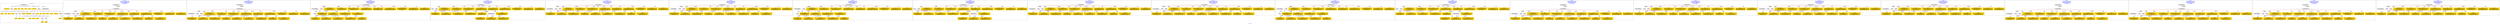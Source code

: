 digraph n0 {
fontcolor="blue"
remincross="true"
label="s21-s-met.json"
subgraph cluster_0 {
label="1-correct model"
n2[style="filled",color="white",fillcolor="lightgray",label="CulturalHeritageObject1"];
n3[shape="plaintext",style="filled",fillcolor="gold",label="dateOfEndOfCreation"];
n4[style="filled",color="white",fillcolor="lightgray",label="Person1"];
n5[shape="plaintext",style="filled",fillcolor="gold",label="dimensions"];
n6[shape="plaintext",style="filled",fillcolor="gold",label="medium"];
n7[shape="plaintext",style="filled",fillcolor="gold",label="creditLine"];
n8[shape="plaintext",style="filled",fillcolor="gold",label="provenance"];
n9[shape="plaintext",style="filled",fillcolor="gold",label="artworkTitle"];
n10[shape="plaintext",style="filled",fillcolor="gold",label="accessionNumber"];
n11[style="filled",color="white",fillcolor="lightgray",label="Concept1"];
n12[style="filled",color="white",fillcolor="lightgray",label="CulturalHeritageObject2"];
n13[shape="plaintext",style="filled",fillcolor="gold",label="dateOfEndOfCreation"];
n14[style="filled",color="white",fillcolor="lightgray",label="Person2"];
n15[shape="plaintext",style="filled",fillcolor="gold",label="dimensions"];
n16[shape="plaintext",style="filled",fillcolor="gold",label="medium"];
n17[shape="plaintext",style="filled",fillcolor="gold",label="creditLine"];
n18[shape="plaintext",style="filled",fillcolor="gold",label="provenance"];
n19[shape="plaintext",style="filled",fillcolor="gold",label="artworkTitle"];
n20[shape="plaintext",style="filled",fillcolor="gold",label="accessionNumber"];
n21[style="filled",color="white",fillcolor="lightgray",label="Concept2"];
n22[shape="plaintext",style="filled",fillcolor="gold",label="nationality"];
n23[shape="plaintext",style="filled",fillcolor="gold",label="birthDate"];
n24[shape="plaintext",style="filled",fillcolor="gold",label="deathDate"];
n25[shape="plaintext",style="filled",fillcolor="gold",label="artistName"];
n26[style="filled",color="white",fillcolor="lightgray",label="Place2"];
n27[style="filled",color="white",fillcolor="lightgray",label="Place1"];
n28[shape="plaintext",style="filled",fillcolor="gold",label="nationality"];
n29[shape="plaintext",style="filled",fillcolor="gold",label="birthDate"];
n30[shape="plaintext",style="filled",fillcolor="gold",label="deathDate"];
n31[shape="plaintext",style="filled",fillcolor="gold",label="artistName"];
n32[style="filled",color="white",fillcolor="lightgray",label="Place3"];
n33[style="filled",color="white",fillcolor="lightgray",label="Place4"];
n34[shape="plaintext",style="filled",fillcolor="gold",label="deathPlace"];
n35[shape="plaintext",style="filled",fillcolor="gold",label="birthPlace"];
n36[shape="plaintext",style="filled",fillcolor="gold",label="birthPlace"];
n37[shape="plaintext",style="filled",fillcolor="gold",label="deathPlace"];
n38[shape="plaintext",style="filled",fillcolor="gold",label="classification"];
n39[shape="plaintext",style="filled",fillcolor="gold",label="classification"];
}
subgraph cluster_1 {
label="candidate 0\nlink coherence:0.8181818181818182\nnode coherence:0.8181818181818182\nconfidence:0.3786365983757353\nmapping score:0.5285691018154808\ncost:219.9995\n-precision:0.36-recall:0.22"
n41[style="filled",color="white",fillcolor="lightgray",label="CulturalHeritageObject1"];
n42[style="filled",color="white",fillcolor="lightgray",label="CulturalHeritageObject2"];
n43[style="filled",color="white",fillcolor="lightgray",label="Person1"];
n44[style="filled",color="white",fillcolor="lightgray",label="Concept1"];
n45[style="filled",color="white",fillcolor="lightgray",label="EuropeanaAggregation1"];
n46[shape="plaintext",style="filled",fillcolor="gold",label="birthDate\n[Person,dateOfDeath,0.416]\n[CulturalHeritageObject,created,0.27]\n[Person,dateOfBirth,0.213]\n[CulturalHeritageObject,title,0.1]"];
n47[shape="plaintext",style="filled",fillcolor="gold",label="dateOfEndOfCreation\n[CulturalHeritageObject,created,0.536]\n[Person,dateOfDeath,0.283]\n[Person,dateOfBirth,0.107]\n[CulturalHeritageObject,accessionNumber,0.075]"];
n48[shape="plaintext",style="filled",fillcolor="gold",label="artworkTitle\n[Person,biographicalInformation,0.357]\n[CulturalHeritageObject,description,0.3]\n[CulturalHeritageObject,title,0.189]\n[Concept,prefLabel,0.154]"];
n49[shape="plaintext",style="filled",fillcolor="gold",label="creditLine\n[CulturalHeritageObject,provenance,0.719]\n[Person,nameOfThePerson,0.126]\n[CulturalHeritageObject,description,0.084]\n[Document,classLink,0.072]"];
n50[shape="plaintext",style="filled",fillcolor="gold",label="creditLine\n[CulturalHeritageObject,provenance,0.46]\n[CulturalHeritageObject,accessionNumber,0.185]\n[CulturalHeritageObject,rights,0.181]\n[Person,nameOfThePerson,0.175]"];
n51[shape="plaintext",style="filled",fillcolor="gold",label="dimensions\n[CulturalHeritageObject,extent,0.803]\n[CulturalHeritageObject,provenance,0.075]\n[CulturalHeritageObject,accessionNumber,0.068]\n[CulturalHeritageObject,description,0.054]"];
n52[shape="plaintext",style="filled",fillcolor="gold",label="medium\n[CulturalHeritageObject,medium,0.548]\n[CulturalHeritageObject,extent,0.186]\n[CulturalHeritageObject,description,0.137]\n[Person,biographicalInformation,0.128]"];
n53[shape="plaintext",style="filled",fillcolor="gold",label="dimensions\n[CulturalHeritageObject,extent,0.803]\n[CulturalHeritageObject,provenance,0.075]\n[CulturalHeritageObject,accessionNumber,0.068]\n[CulturalHeritageObject,description,0.054]"];
n54[shape="plaintext",style="filled",fillcolor="gold",label="classification\n[Person,biographicalInformation,0.324]\n[Concept,prefLabel,0.304]\n[CulturalHeritageObject,description,0.208]\n[CulturalHeritageObject,provenance,0.163]"];
n55[shape="plaintext",style="filled",fillcolor="gold",label="nationality\n[Person,countryAssociatedWithThePerson,0.807]\n[Concept,prefLabel,0.091]\n[CulturalHeritageObject,provenance,0.056]\n[CulturalHeritageObject,title,0.046]"];
n56[shape="plaintext",style="filled",fillcolor="gold",label="classification\n[Person,biographicalInformation,0.324]\n[Concept,prefLabel,0.304]\n[CulturalHeritageObject,description,0.208]\n[CulturalHeritageObject,provenance,0.163]"];
n57[shape="plaintext",style="filled",fillcolor="gold",label="dateOfEndOfCreation\n[CulturalHeritageObject,rightsHolder,0.474]\n[CulturalHeritageObject,created,0.337]\n[Person,dateOfDeath,0.143]\n[Person,dateOfBirth,0.046]"];
n58[shape="plaintext",style="filled",fillcolor="gold",label="nationality\n[Person,countryAssociatedWithThePerson,0.807]\n[Concept,prefLabel,0.091]\n[CulturalHeritageObject,provenance,0.056]\n[CulturalHeritageObject,title,0.046]"];
n59[shape="plaintext",style="filled",fillcolor="gold",label="birthPlace\n[CulturalHeritageObject,provenance,0.295]\n[CulturalHeritageObject,accessionNumber,0.293]\n[Person,nameOfThePerson,0.227]\n[CulturalHeritageObject,description,0.185]"];
n60[shape="plaintext",style="filled",fillcolor="gold",label="medium\n[CulturalHeritageObject,medium,0.548]\n[CulturalHeritageObject,extent,0.186]\n[CulturalHeritageObject,description,0.137]\n[Person,biographicalInformation,0.128]"];
n61[shape="plaintext",style="filled",fillcolor="gold",label="artworkTitle\n[CulturalHeritageObject,description,0.389]\n[CulturalHeritageObject,title,0.3]\n[Person,biographicalInformation,0.262]\n[CulturalHeritageObject,provenance,0.049]"];
n62[shape="plaintext",style="filled",fillcolor="gold",label="birthPlace\n[CulturalHeritageObject,provenance,0.295]\n[CulturalHeritageObject,accessionNumber,0.293]\n[Person,nameOfThePerson,0.227]\n[CulturalHeritageObject,description,0.185]"];
n63[shape="plaintext",style="filled",fillcolor="gold",label="birthDate\n[Person,dateOfDeath,0.416]\n[CulturalHeritageObject,created,0.27]\n[Person,dateOfBirth,0.213]\n[CulturalHeritageObject,title,0.1]"];
}
subgraph cluster_2 {
label="candidate 1\nlink coherence:0.8181818181818182\nnode coherence:0.8181818181818182\nconfidence:0.3785605432481408\nmapping score:0.5285437501062826\ncost:219.9995\n-precision:0.36-recall:0.22"
n65[style="filled",color="white",fillcolor="lightgray",label="CulturalHeritageObject1"];
n66[style="filled",color="white",fillcolor="lightgray",label="CulturalHeritageObject2"];
n67[style="filled",color="white",fillcolor="lightgray",label="Person1"];
n68[style="filled",color="white",fillcolor="lightgray",label="Concept1"];
n69[style="filled",color="white",fillcolor="lightgray",label="EuropeanaAggregation1"];
n70[shape="plaintext",style="filled",fillcolor="gold",label="birthDate\n[Person,dateOfDeath,0.416]\n[CulturalHeritageObject,created,0.27]\n[Person,dateOfBirth,0.213]\n[CulturalHeritageObject,title,0.1]"];
n71[shape="plaintext",style="filled",fillcolor="gold",label="dateOfEndOfCreation\n[CulturalHeritageObject,created,0.536]\n[Person,dateOfDeath,0.283]\n[Person,dateOfBirth,0.107]\n[CulturalHeritageObject,accessionNumber,0.075]"];
n72[shape="plaintext",style="filled",fillcolor="gold",label="artworkTitle\n[Person,biographicalInformation,0.357]\n[CulturalHeritageObject,description,0.3]\n[CulturalHeritageObject,title,0.189]\n[Concept,prefLabel,0.154]"];
n73[shape="plaintext",style="filled",fillcolor="gold",label="creditLine\n[CulturalHeritageObject,provenance,0.719]\n[Person,nameOfThePerson,0.126]\n[CulturalHeritageObject,description,0.084]\n[Document,classLink,0.072]"];
n74[shape="plaintext",style="filled",fillcolor="gold",label="creditLine\n[CulturalHeritageObject,provenance,0.46]\n[CulturalHeritageObject,accessionNumber,0.185]\n[CulturalHeritageObject,rights,0.181]\n[Person,nameOfThePerson,0.175]"];
n75[shape="plaintext",style="filled",fillcolor="gold",label="dimensions\n[CulturalHeritageObject,extent,0.803]\n[CulturalHeritageObject,provenance,0.075]\n[CulturalHeritageObject,accessionNumber,0.068]\n[CulturalHeritageObject,description,0.054]"];
n76[shape="plaintext",style="filled",fillcolor="gold",label="medium\n[CulturalHeritageObject,medium,0.548]\n[CulturalHeritageObject,extent,0.186]\n[CulturalHeritageObject,description,0.137]\n[Person,biographicalInformation,0.128]"];
n77[shape="plaintext",style="filled",fillcolor="gold",label="dimensions\n[CulturalHeritageObject,extent,0.803]\n[CulturalHeritageObject,provenance,0.075]\n[CulturalHeritageObject,accessionNumber,0.068]\n[CulturalHeritageObject,description,0.054]"];
n78[shape="plaintext",style="filled",fillcolor="gold",label="classification\n[Person,biographicalInformation,0.324]\n[Concept,prefLabel,0.304]\n[CulturalHeritageObject,description,0.208]\n[CulturalHeritageObject,provenance,0.163]"];
n79[shape="plaintext",style="filled",fillcolor="gold",label="nationality\n[Person,countryAssociatedWithThePerson,0.807]\n[Concept,prefLabel,0.091]\n[CulturalHeritageObject,provenance,0.056]\n[CulturalHeritageObject,title,0.046]"];
n80[shape="plaintext",style="filled",fillcolor="gold",label="classification\n[Person,biographicalInformation,0.324]\n[Concept,prefLabel,0.304]\n[CulturalHeritageObject,description,0.208]\n[CulturalHeritageObject,provenance,0.163]"];
n81[shape="plaintext",style="filled",fillcolor="gold",label="dateOfEndOfCreation\n[CulturalHeritageObject,rightsHolder,0.474]\n[CulturalHeritageObject,created,0.337]\n[Person,dateOfDeath,0.143]\n[Person,dateOfBirth,0.046]"];
n82[shape="plaintext",style="filled",fillcolor="gold",label="nationality\n[Person,countryAssociatedWithThePerson,0.807]\n[Concept,prefLabel,0.091]\n[CulturalHeritageObject,provenance,0.056]\n[CulturalHeritageObject,title,0.046]"];
n83[shape="plaintext",style="filled",fillcolor="gold",label="birthPlace\n[CulturalHeritageObject,provenance,0.295]\n[CulturalHeritageObject,accessionNumber,0.293]\n[Person,nameOfThePerson,0.227]\n[CulturalHeritageObject,description,0.185]"];
n84[shape="plaintext",style="filled",fillcolor="gold",label="medium\n[CulturalHeritageObject,medium,0.548]\n[CulturalHeritageObject,extent,0.186]\n[CulturalHeritageObject,description,0.137]\n[Person,biographicalInformation,0.128]"];
n85[shape="plaintext",style="filled",fillcolor="gold",label="artworkTitle\n[CulturalHeritageObject,description,0.389]\n[CulturalHeritageObject,title,0.3]\n[Person,biographicalInformation,0.262]\n[CulturalHeritageObject,provenance,0.049]"];
n86[shape="plaintext",style="filled",fillcolor="gold",label="birthPlace\n[CulturalHeritageObject,provenance,0.295]\n[CulturalHeritageObject,accessionNumber,0.293]\n[Person,nameOfThePerson,0.227]\n[CulturalHeritageObject,description,0.185]"];
n87[shape="plaintext",style="filled",fillcolor="gold",label="birthDate\n[Person,dateOfDeath,0.416]\n[CulturalHeritageObject,created,0.27]\n[Person,dateOfBirth,0.213]\n[CulturalHeritageObject,title,0.1]"];
}
subgraph cluster_3 {
label="candidate 10\nlink coherence:0.7619047619047619\nnode coherence:0.8181818181818182\nconfidence:0.3786365983757353\nmapping score:0.5285691018154808\ncost:317.99992\n-precision:0.33-recall:0.19"
n89[style="filled",color="white",fillcolor="lightgray",label="CulturalHeritageObject1"];
n90[style="filled",color="white",fillcolor="lightgray",label="CulturalHeritageObject2"];
n91[style="filled",color="white",fillcolor="lightgray",label="Concept1"];
n92[style="filled",color="white",fillcolor="lightgray",label="Person1"];
n93[shape="plaintext",style="filled",fillcolor="gold",label="birthDate\n[Person,dateOfDeath,0.416]\n[CulturalHeritageObject,created,0.27]\n[Person,dateOfBirth,0.213]\n[CulturalHeritageObject,title,0.1]"];
n94[shape="plaintext",style="filled",fillcolor="gold",label="dateOfEndOfCreation\n[CulturalHeritageObject,created,0.536]\n[Person,dateOfDeath,0.283]\n[Person,dateOfBirth,0.107]\n[CulturalHeritageObject,accessionNumber,0.075]"];
n95[shape="plaintext",style="filled",fillcolor="gold",label="artworkTitle\n[Person,biographicalInformation,0.357]\n[CulturalHeritageObject,description,0.3]\n[CulturalHeritageObject,title,0.189]\n[Concept,prefLabel,0.154]"];
n96[shape="plaintext",style="filled",fillcolor="gold",label="creditLine\n[CulturalHeritageObject,provenance,0.719]\n[Person,nameOfThePerson,0.126]\n[CulturalHeritageObject,description,0.084]\n[Document,classLink,0.072]"];
n97[shape="plaintext",style="filled",fillcolor="gold",label="creditLine\n[CulturalHeritageObject,provenance,0.46]\n[CulturalHeritageObject,accessionNumber,0.185]\n[CulturalHeritageObject,rights,0.181]\n[Person,nameOfThePerson,0.175]"];
n98[shape="plaintext",style="filled",fillcolor="gold",label="dimensions\n[CulturalHeritageObject,extent,0.803]\n[CulturalHeritageObject,provenance,0.075]\n[CulturalHeritageObject,accessionNumber,0.068]\n[CulturalHeritageObject,description,0.054]"];
n99[shape="plaintext",style="filled",fillcolor="gold",label="medium\n[CulturalHeritageObject,medium,0.548]\n[CulturalHeritageObject,extent,0.186]\n[CulturalHeritageObject,description,0.137]\n[Person,biographicalInformation,0.128]"];
n100[shape="plaintext",style="filled",fillcolor="gold",label="dimensions\n[CulturalHeritageObject,extent,0.803]\n[CulturalHeritageObject,provenance,0.075]\n[CulturalHeritageObject,accessionNumber,0.068]\n[CulturalHeritageObject,description,0.054]"];
n101[shape="plaintext",style="filled",fillcolor="gold",label="classification\n[Person,biographicalInformation,0.324]\n[Concept,prefLabel,0.304]\n[CulturalHeritageObject,description,0.208]\n[CulturalHeritageObject,provenance,0.163]"];
n102[shape="plaintext",style="filled",fillcolor="gold",label="nationality\n[Person,countryAssociatedWithThePerson,0.807]\n[Concept,prefLabel,0.091]\n[CulturalHeritageObject,provenance,0.056]\n[CulturalHeritageObject,title,0.046]"];
n103[shape="plaintext",style="filled",fillcolor="gold",label="classification\n[Person,biographicalInformation,0.324]\n[Concept,prefLabel,0.304]\n[CulturalHeritageObject,description,0.208]\n[CulturalHeritageObject,provenance,0.163]"];
n104[shape="plaintext",style="filled",fillcolor="gold",label="dateOfEndOfCreation\n[CulturalHeritageObject,rightsHolder,0.474]\n[CulturalHeritageObject,created,0.337]\n[Person,dateOfDeath,0.143]\n[Person,dateOfBirth,0.046]"];
n105[shape="plaintext",style="filled",fillcolor="gold",label="nationality\n[Person,countryAssociatedWithThePerson,0.807]\n[Concept,prefLabel,0.091]\n[CulturalHeritageObject,provenance,0.056]\n[CulturalHeritageObject,title,0.046]"];
n106[shape="plaintext",style="filled",fillcolor="gold",label="birthPlace\n[CulturalHeritageObject,provenance,0.295]\n[CulturalHeritageObject,accessionNumber,0.293]\n[Person,nameOfThePerson,0.227]\n[CulturalHeritageObject,description,0.185]"];
n107[shape="plaintext",style="filled",fillcolor="gold",label="medium\n[CulturalHeritageObject,medium,0.548]\n[CulturalHeritageObject,extent,0.186]\n[CulturalHeritageObject,description,0.137]\n[Person,biographicalInformation,0.128]"];
n108[shape="plaintext",style="filled",fillcolor="gold",label="artworkTitle\n[CulturalHeritageObject,description,0.389]\n[CulturalHeritageObject,title,0.3]\n[Person,biographicalInformation,0.262]\n[CulturalHeritageObject,provenance,0.049]"];
n109[shape="plaintext",style="filled",fillcolor="gold",label="birthPlace\n[CulturalHeritageObject,provenance,0.295]\n[CulturalHeritageObject,accessionNumber,0.293]\n[Person,nameOfThePerson,0.227]\n[CulturalHeritageObject,description,0.185]"];
n110[shape="plaintext",style="filled",fillcolor="gold",label="birthDate\n[Person,dateOfDeath,0.416]\n[CulturalHeritageObject,created,0.27]\n[Person,dateOfBirth,0.213]\n[CulturalHeritageObject,title,0.1]"];
}
subgraph cluster_4 {
label="candidate 11\nlink coherence:0.7619047619047619\nnode coherence:0.8181818181818182\nconfidence:0.3786365983757353\nmapping score:0.5285691018154808\ncost:318.009712\n-precision:0.33-recall:0.19"
n112[style="filled",color="white",fillcolor="lightgray",label="CulturalHeritageObject1"];
n113[style="filled",color="white",fillcolor="lightgray",label="Person1"];
n114[style="filled",color="white",fillcolor="lightgray",label="Concept1"];
n115[style="filled",color="white",fillcolor="lightgray",label="CulturalHeritageObject2"];
n116[shape="plaintext",style="filled",fillcolor="gold",label="birthDate\n[Person,dateOfDeath,0.416]\n[CulturalHeritageObject,created,0.27]\n[Person,dateOfBirth,0.213]\n[CulturalHeritageObject,title,0.1]"];
n117[shape="plaintext",style="filled",fillcolor="gold",label="dateOfEndOfCreation\n[CulturalHeritageObject,created,0.536]\n[Person,dateOfDeath,0.283]\n[Person,dateOfBirth,0.107]\n[CulturalHeritageObject,accessionNumber,0.075]"];
n118[shape="plaintext",style="filled",fillcolor="gold",label="artworkTitle\n[Person,biographicalInformation,0.357]\n[CulturalHeritageObject,description,0.3]\n[CulturalHeritageObject,title,0.189]\n[Concept,prefLabel,0.154]"];
n119[shape="plaintext",style="filled",fillcolor="gold",label="creditLine\n[CulturalHeritageObject,provenance,0.719]\n[Person,nameOfThePerson,0.126]\n[CulturalHeritageObject,description,0.084]\n[Document,classLink,0.072]"];
n120[shape="plaintext",style="filled",fillcolor="gold",label="creditLine\n[CulturalHeritageObject,provenance,0.46]\n[CulturalHeritageObject,accessionNumber,0.185]\n[CulturalHeritageObject,rights,0.181]\n[Person,nameOfThePerson,0.175]"];
n121[shape="plaintext",style="filled",fillcolor="gold",label="dimensions\n[CulturalHeritageObject,extent,0.803]\n[CulturalHeritageObject,provenance,0.075]\n[CulturalHeritageObject,accessionNumber,0.068]\n[CulturalHeritageObject,description,0.054]"];
n122[shape="plaintext",style="filled",fillcolor="gold",label="medium\n[CulturalHeritageObject,medium,0.548]\n[CulturalHeritageObject,extent,0.186]\n[CulturalHeritageObject,description,0.137]\n[Person,biographicalInformation,0.128]"];
n123[shape="plaintext",style="filled",fillcolor="gold",label="dimensions\n[CulturalHeritageObject,extent,0.803]\n[CulturalHeritageObject,provenance,0.075]\n[CulturalHeritageObject,accessionNumber,0.068]\n[CulturalHeritageObject,description,0.054]"];
n124[shape="plaintext",style="filled",fillcolor="gold",label="classification\n[Person,biographicalInformation,0.324]\n[Concept,prefLabel,0.304]\n[CulturalHeritageObject,description,0.208]\n[CulturalHeritageObject,provenance,0.163]"];
n125[shape="plaintext",style="filled",fillcolor="gold",label="nationality\n[Person,countryAssociatedWithThePerson,0.807]\n[Concept,prefLabel,0.091]\n[CulturalHeritageObject,provenance,0.056]\n[CulturalHeritageObject,title,0.046]"];
n126[shape="plaintext",style="filled",fillcolor="gold",label="classification\n[Person,biographicalInformation,0.324]\n[Concept,prefLabel,0.304]\n[CulturalHeritageObject,description,0.208]\n[CulturalHeritageObject,provenance,0.163]"];
n127[shape="plaintext",style="filled",fillcolor="gold",label="dateOfEndOfCreation\n[CulturalHeritageObject,rightsHolder,0.474]\n[CulturalHeritageObject,created,0.337]\n[Person,dateOfDeath,0.143]\n[Person,dateOfBirth,0.046]"];
n128[shape="plaintext",style="filled",fillcolor="gold",label="nationality\n[Person,countryAssociatedWithThePerson,0.807]\n[Concept,prefLabel,0.091]\n[CulturalHeritageObject,provenance,0.056]\n[CulturalHeritageObject,title,0.046]"];
n129[shape="plaintext",style="filled",fillcolor="gold",label="birthPlace\n[CulturalHeritageObject,provenance,0.295]\n[CulturalHeritageObject,accessionNumber,0.293]\n[Person,nameOfThePerson,0.227]\n[CulturalHeritageObject,description,0.185]"];
n130[shape="plaintext",style="filled",fillcolor="gold",label="medium\n[CulturalHeritageObject,medium,0.548]\n[CulturalHeritageObject,extent,0.186]\n[CulturalHeritageObject,description,0.137]\n[Person,biographicalInformation,0.128]"];
n131[shape="plaintext",style="filled",fillcolor="gold",label="artworkTitle\n[CulturalHeritageObject,description,0.389]\n[CulturalHeritageObject,title,0.3]\n[Person,biographicalInformation,0.262]\n[CulturalHeritageObject,provenance,0.049]"];
n132[shape="plaintext",style="filled",fillcolor="gold",label="birthPlace\n[CulturalHeritageObject,provenance,0.295]\n[CulturalHeritageObject,accessionNumber,0.293]\n[Person,nameOfThePerson,0.227]\n[CulturalHeritageObject,description,0.185]"];
n133[shape="plaintext",style="filled",fillcolor="gold",label="birthDate\n[Person,dateOfDeath,0.416]\n[CulturalHeritageObject,created,0.27]\n[Person,dateOfBirth,0.213]\n[CulturalHeritageObject,title,0.1]"];
}
subgraph cluster_5 {
label="candidate 12\nlink coherence:0.7619047619047619\nnode coherence:0.8181818181818182\nconfidence:0.3786365983757353\nmapping score:0.5285691018154808\ncost:318.009752\n-precision:0.43-recall:0.24"
n135[style="filled",color="white",fillcolor="lightgray",label="CulturalHeritageObject1"];
n136[style="filled",color="white",fillcolor="lightgray",label="CulturalHeritageObject2"];
n137[style="filled",color="white",fillcolor="lightgray",label="Person1"];
n138[style="filled",color="white",fillcolor="lightgray",label="Concept1"];
n139[shape="plaintext",style="filled",fillcolor="gold",label="birthDate\n[Person,dateOfDeath,0.416]\n[CulturalHeritageObject,created,0.27]\n[Person,dateOfBirth,0.213]\n[CulturalHeritageObject,title,0.1]"];
n140[shape="plaintext",style="filled",fillcolor="gold",label="dateOfEndOfCreation\n[CulturalHeritageObject,created,0.536]\n[Person,dateOfDeath,0.283]\n[Person,dateOfBirth,0.107]\n[CulturalHeritageObject,accessionNumber,0.075]"];
n141[shape="plaintext",style="filled",fillcolor="gold",label="artworkTitle\n[Person,biographicalInformation,0.357]\n[CulturalHeritageObject,description,0.3]\n[CulturalHeritageObject,title,0.189]\n[Concept,prefLabel,0.154]"];
n142[shape="plaintext",style="filled",fillcolor="gold",label="creditLine\n[CulturalHeritageObject,provenance,0.719]\n[Person,nameOfThePerson,0.126]\n[CulturalHeritageObject,description,0.084]\n[Document,classLink,0.072]"];
n143[shape="plaintext",style="filled",fillcolor="gold",label="creditLine\n[CulturalHeritageObject,provenance,0.46]\n[CulturalHeritageObject,accessionNumber,0.185]\n[CulturalHeritageObject,rights,0.181]\n[Person,nameOfThePerson,0.175]"];
n144[shape="plaintext",style="filled",fillcolor="gold",label="dimensions\n[CulturalHeritageObject,extent,0.803]\n[CulturalHeritageObject,provenance,0.075]\n[CulturalHeritageObject,accessionNumber,0.068]\n[CulturalHeritageObject,description,0.054]"];
n145[shape="plaintext",style="filled",fillcolor="gold",label="medium\n[CulturalHeritageObject,medium,0.548]\n[CulturalHeritageObject,extent,0.186]\n[CulturalHeritageObject,description,0.137]\n[Person,biographicalInformation,0.128]"];
n146[shape="plaintext",style="filled",fillcolor="gold",label="dimensions\n[CulturalHeritageObject,extent,0.803]\n[CulturalHeritageObject,provenance,0.075]\n[CulturalHeritageObject,accessionNumber,0.068]\n[CulturalHeritageObject,description,0.054]"];
n147[shape="plaintext",style="filled",fillcolor="gold",label="classification\n[Person,biographicalInformation,0.324]\n[Concept,prefLabel,0.304]\n[CulturalHeritageObject,description,0.208]\n[CulturalHeritageObject,provenance,0.163]"];
n148[shape="plaintext",style="filled",fillcolor="gold",label="nationality\n[Person,countryAssociatedWithThePerson,0.807]\n[Concept,prefLabel,0.091]\n[CulturalHeritageObject,provenance,0.056]\n[CulturalHeritageObject,title,0.046]"];
n149[shape="plaintext",style="filled",fillcolor="gold",label="classification\n[Person,biographicalInformation,0.324]\n[Concept,prefLabel,0.304]\n[CulturalHeritageObject,description,0.208]\n[CulturalHeritageObject,provenance,0.163]"];
n150[shape="plaintext",style="filled",fillcolor="gold",label="dateOfEndOfCreation\n[CulturalHeritageObject,rightsHolder,0.474]\n[CulturalHeritageObject,created,0.337]\n[Person,dateOfDeath,0.143]\n[Person,dateOfBirth,0.046]"];
n151[shape="plaintext",style="filled",fillcolor="gold",label="nationality\n[Person,countryAssociatedWithThePerson,0.807]\n[Concept,prefLabel,0.091]\n[CulturalHeritageObject,provenance,0.056]\n[CulturalHeritageObject,title,0.046]"];
n152[shape="plaintext",style="filled",fillcolor="gold",label="birthPlace\n[CulturalHeritageObject,provenance,0.295]\n[CulturalHeritageObject,accessionNumber,0.293]\n[Person,nameOfThePerson,0.227]\n[CulturalHeritageObject,description,0.185]"];
n153[shape="plaintext",style="filled",fillcolor="gold",label="medium\n[CulturalHeritageObject,medium,0.548]\n[CulturalHeritageObject,extent,0.186]\n[CulturalHeritageObject,description,0.137]\n[Person,biographicalInformation,0.128]"];
n154[shape="plaintext",style="filled",fillcolor="gold",label="artworkTitle\n[CulturalHeritageObject,description,0.389]\n[CulturalHeritageObject,title,0.3]\n[Person,biographicalInformation,0.262]\n[CulturalHeritageObject,provenance,0.049]"];
n155[shape="plaintext",style="filled",fillcolor="gold",label="birthPlace\n[CulturalHeritageObject,provenance,0.295]\n[CulturalHeritageObject,accessionNumber,0.293]\n[Person,nameOfThePerson,0.227]\n[CulturalHeritageObject,description,0.185]"];
n156[shape="plaintext",style="filled",fillcolor="gold",label="birthDate\n[Person,dateOfDeath,0.416]\n[CulturalHeritageObject,created,0.27]\n[Person,dateOfBirth,0.213]\n[CulturalHeritageObject,title,0.1]"];
}
subgraph cluster_6 {
label="candidate 13\nlink coherence:0.7619047619047619\nnode coherence:0.8181818181818182\nconfidence:0.37863659837573527\nmapping score:0.5285691018154808\ncost:218.9997\n-precision:0.48-recall:0.27"
n158[style="filled",color="white",fillcolor="lightgray",label="CulturalHeritageObject1"];
n159[style="filled",color="white",fillcolor="lightgray",label="CulturalHeritageObject2"];
n160[style="filled",color="white",fillcolor="lightgray",label="Person1"];
n161[style="filled",color="white",fillcolor="lightgray",label="Concept1"];
n162[shape="plaintext",style="filled",fillcolor="gold",label="birthDate\n[Person,dateOfDeath,0.416]\n[CulturalHeritageObject,created,0.27]\n[Person,dateOfBirth,0.213]\n[CulturalHeritageObject,title,0.1]"];
n163[shape="plaintext",style="filled",fillcolor="gold",label="dateOfEndOfCreation\n[CulturalHeritageObject,created,0.536]\n[Person,dateOfDeath,0.283]\n[Person,dateOfBirth,0.107]\n[CulturalHeritageObject,accessionNumber,0.075]"];
n164[shape="plaintext",style="filled",fillcolor="gold",label="artworkTitle\n[Person,biographicalInformation,0.357]\n[CulturalHeritageObject,description,0.3]\n[CulturalHeritageObject,title,0.189]\n[Concept,prefLabel,0.154]"];
n165[shape="plaintext",style="filled",fillcolor="gold",label="creditLine\n[CulturalHeritageObject,provenance,0.719]\n[Person,nameOfThePerson,0.126]\n[CulturalHeritageObject,description,0.084]\n[Document,classLink,0.072]"];
n166[shape="plaintext",style="filled",fillcolor="gold",label="creditLine\n[CulturalHeritageObject,provenance,0.46]\n[CulturalHeritageObject,accessionNumber,0.185]\n[CulturalHeritageObject,rights,0.181]\n[Person,nameOfThePerson,0.175]"];
n167[shape="plaintext",style="filled",fillcolor="gold",label="dimensions\n[CulturalHeritageObject,extent,0.803]\n[CulturalHeritageObject,provenance,0.075]\n[CulturalHeritageObject,accessionNumber,0.068]\n[CulturalHeritageObject,description,0.054]"];
n168[shape="plaintext",style="filled",fillcolor="gold",label="medium\n[CulturalHeritageObject,medium,0.548]\n[CulturalHeritageObject,extent,0.186]\n[CulturalHeritageObject,description,0.137]\n[Person,biographicalInformation,0.128]"];
n169[shape="plaintext",style="filled",fillcolor="gold",label="dimensions\n[CulturalHeritageObject,extent,0.803]\n[CulturalHeritageObject,provenance,0.075]\n[CulturalHeritageObject,accessionNumber,0.068]\n[CulturalHeritageObject,description,0.054]"];
n170[shape="plaintext",style="filled",fillcolor="gold",label="classification\n[Person,biographicalInformation,0.324]\n[Concept,prefLabel,0.304]\n[CulturalHeritageObject,description,0.208]\n[CulturalHeritageObject,provenance,0.163]"];
n171[shape="plaintext",style="filled",fillcolor="gold",label="nationality\n[Person,countryAssociatedWithThePerson,0.807]\n[Concept,prefLabel,0.091]\n[CulturalHeritageObject,provenance,0.056]\n[CulturalHeritageObject,title,0.046]"];
n172[shape="plaintext",style="filled",fillcolor="gold",label="classification\n[Person,biographicalInformation,0.324]\n[Concept,prefLabel,0.304]\n[CulturalHeritageObject,description,0.208]\n[CulturalHeritageObject,provenance,0.163]"];
n173[shape="plaintext",style="filled",fillcolor="gold",label="dateOfEndOfCreation\n[CulturalHeritageObject,rightsHolder,0.474]\n[CulturalHeritageObject,created,0.337]\n[Person,dateOfDeath,0.143]\n[Person,dateOfBirth,0.046]"];
n174[shape="plaintext",style="filled",fillcolor="gold",label="nationality\n[Person,countryAssociatedWithThePerson,0.807]\n[Concept,prefLabel,0.091]\n[CulturalHeritageObject,provenance,0.056]\n[CulturalHeritageObject,title,0.046]"];
n175[shape="plaintext",style="filled",fillcolor="gold",label="birthPlace\n[CulturalHeritageObject,provenance,0.295]\n[CulturalHeritageObject,accessionNumber,0.293]\n[Person,nameOfThePerson,0.227]\n[CulturalHeritageObject,description,0.185]"];
n176[shape="plaintext",style="filled",fillcolor="gold",label="medium\n[CulturalHeritageObject,medium,0.548]\n[CulturalHeritageObject,extent,0.186]\n[CulturalHeritageObject,description,0.137]\n[Person,biographicalInformation,0.128]"];
n177[shape="plaintext",style="filled",fillcolor="gold",label="artworkTitle\n[CulturalHeritageObject,description,0.389]\n[CulturalHeritageObject,title,0.3]\n[Person,biographicalInformation,0.262]\n[CulturalHeritageObject,provenance,0.049]"];
n178[shape="plaintext",style="filled",fillcolor="gold",label="birthPlace\n[CulturalHeritageObject,provenance,0.295]\n[CulturalHeritageObject,accessionNumber,0.293]\n[Person,nameOfThePerson,0.227]\n[CulturalHeritageObject,description,0.185]"];
n179[shape="plaintext",style="filled",fillcolor="gold",label="birthDate\n[Person,dateOfDeath,0.416]\n[CulturalHeritageObject,created,0.27]\n[Person,dateOfBirth,0.213]\n[CulturalHeritageObject,title,0.1]"];
}
subgraph cluster_7 {
label="candidate 14\nlink coherence:0.7619047619047619\nnode coherence:0.8181818181818182\nconfidence:0.37863659837573527\nmapping score:0.5285691018154808\ncost:317.99992\n-precision:0.38-recall:0.22"
n181[style="filled",color="white",fillcolor="lightgray",label="CulturalHeritageObject1"];
n182[style="filled",color="white",fillcolor="lightgray",label="CulturalHeritageObject2"];
n183[style="filled",color="white",fillcolor="lightgray",label="Concept1"];
n184[style="filled",color="white",fillcolor="lightgray",label="Person1"];
n185[shape="plaintext",style="filled",fillcolor="gold",label="birthDate\n[Person,dateOfDeath,0.416]\n[CulturalHeritageObject,created,0.27]\n[Person,dateOfBirth,0.213]\n[CulturalHeritageObject,title,0.1]"];
n186[shape="plaintext",style="filled",fillcolor="gold",label="dateOfEndOfCreation\n[CulturalHeritageObject,created,0.536]\n[Person,dateOfDeath,0.283]\n[Person,dateOfBirth,0.107]\n[CulturalHeritageObject,accessionNumber,0.075]"];
n187[shape="plaintext",style="filled",fillcolor="gold",label="artworkTitle\n[Person,biographicalInformation,0.357]\n[CulturalHeritageObject,description,0.3]\n[CulturalHeritageObject,title,0.189]\n[Concept,prefLabel,0.154]"];
n188[shape="plaintext",style="filled",fillcolor="gold",label="creditLine\n[CulturalHeritageObject,provenance,0.719]\n[Person,nameOfThePerson,0.126]\n[CulturalHeritageObject,description,0.084]\n[Document,classLink,0.072]"];
n189[shape="plaintext",style="filled",fillcolor="gold",label="creditLine\n[CulturalHeritageObject,provenance,0.46]\n[CulturalHeritageObject,accessionNumber,0.185]\n[CulturalHeritageObject,rights,0.181]\n[Person,nameOfThePerson,0.175]"];
n190[shape="plaintext",style="filled",fillcolor="gold",label="dimensions\n[CulturalHeritageObject,extent,0.803]\n[CulturalHeritageObject,provenance,0.075]\n[CulturalHeritageObject,accessionNumber,0.068]\n[CulturalHeritageObject,description,0.054]"];
n191[shape="plaintext",style="filled",fillcolor="gold",label="medium\n[CulturalHeritageObject,medium,0.548]\n[CulturalHeritageObject,extent,0.186]\n[CulturalHeritageObject,description,0.137]\n[Person,biographicalInformation,0.128]"];
n192[shape="plaintext",style="filled",fillcolor="gold",label="dimensions\n[CulturalHeritageObject,extent,0.803]\n[CulturalHeritageObject,provenance,0.075]\n[CulturalHeritageObject,accessionNumber,0.068]\n[CulturalHeritageObject,description,0.054]"];
n193[shape="plaintext",style="filled",fillcolor="gold",label="classification\n[Person,biographicalInformation,0.324]\n[Concept,prefLabel,0.304]\n[CulturalHeritageObject,description,0.208]\n[CulturalHeritageObject,provenance,0.163]"];
n194[shape="plaintext",style="filled",fillcolor="gold",label="nationality\n[Person,countryAssociatedWithThePerson,0.807]\n[Concept,prefLabel,0.091]\n[CulturalHeritageObject,provenance,0.056]\n[CulturalHeritageObject,title,0.046]"];
n195[shape="plaintext",style="filled",fillcolor="gold",label="classification\n[Person,biographicalInformation,0.324]\n[Concept,prefLabel,0.304]\n[CulturalHeritageObject,description,0.208]\n[CulturalHeritageObject,provenance,0.163]"];
n196[shape="plaintext",style="filled",fillcolor="gold",label="dateOfEndOfCreation\n[CulturalHeritageObject,rightsHolder,0.474]\n[CulturalHeritageObject,created,0.337]\n[Person,dateOfDeath,0.143]\n[Person,dateOfBirth,0.046]"];
n197[shape="plaintext",style="filled",fillcolor="gold",label="nationality\n[Person,countryAssociatedWithThePerson,0.807]\n[Concept,prefLabel,0.091]\n[CulturalHeritageObject,provenance,0.056]\n[CulturalHeritageObject,title,0.046]"];
n198[shape="plaintext",style="filled",fillcolor="gold",label="birthPlace\n[CulturalHeritageObject,provenance,0.295]\n[CulturalHeritageObject,accessionNumber,0.293]\n[Person,nameOfThePerson,0.227]\n[CulturalHeritageObject,description,0.185]"];
n199[shape="plaintext",style="filled",fillcolor="gold",label="medium\n[CulturalHeritageObject,medium,0.548]\n[CulturalHeritageObject,extent,0.186]\n[CulturalHeritageObject,description,0.137]\n[Person,biographicalInformation,0.128]"];
n200[shape="plaintext",style="filled",fillcolor="gold",label="artworkTitle\n[CulturalHeritageObject,description,0.389]\n[CulturalHeritageObject,title,0.3]\n[Person,biographicalInformation,0.262]\n[CulturalHeritageObject,provenance,0.049]"];
n201[shape="plaintext",style="filled",fillcolor="gold",label="birthPlace\n[CulturalHeritageObject,provenance,0.295]\n[CulturalHeritageObject,accessionNumber,0.293]\n[Person,nameOfThePerson,0.227]\n[CulturalHeritageObject,description,0.185]"];
n202[shape="plaintext",style="filled",fillcolor="gold",label="birthDate\n[Person,dateOfDeath,0.416]\n[CulturalHeritageObject,created,0.27]\n[Person,dateOfBirth,0.213]\n[CulturalHeritageObject,title,0.1]"];
}
subgraph cluster_8 {
label="candidate 15\nlink coherence:0.7619047619047619\nnode coherence:0.8181818181818182\nconfidence:0.37863659837573527\nmapping score:0.5285691018154808\ncost:318.009712\n-precision:0.38-recall:0.22"
n204[style="filled",color="white",fillcolor="lightgray",label="CulturalHeritageObject1"];
n205[style="filled",color="white",fillcolor="lightgray",label="Person1"];
n206[style="filled",color="white",fillcolor="lightgray",label="Concept1"];
n207[style="filled",color="white",fillcolor="lightgray",label="CulturalHeritageObject2"];
n208[shape="plaintext",style="filled",fillcolor="gold",label="birthDate\n[Person,dateOfDeath,0.416]\n[CulturalHeritageObject,created,0.27]\n[Person,dateOfBirth,0.213]\n[CulturalHeritageObject,title,0.1]"];
n209[shape="plaintext",style="filled",fillcolor="gold",label="dateOfEndOfCreation\n[CulturalHeritageObject,created,0.536]\n[Person,dateOfDeath,0.283]\n[Person,dateOfBirth,0.107]\n[CulturalHeritageObject,accessionNumber,0.075]"];
n210[shape="plaintext",style="filled",fillcolor="gold",label="artworkTitle\n[Person,biographicalInformation,0.357]\n[CulturalHeritageObject,description,0.3]\n[CulturalHeritageObject,title,0.189]\n[Concept,prefLabel,0.154]"];
n211[shape="plaintext",style="filled",fillcolor="gold",label="creditLine\n[CulturalHeritageObject,provenance,0.719]\n[Person,nameOfThePerson,0.126]\n[CulturalHeritageObject,description,0.084]\n[Document,classLink,0.072]"];
n212[shape="plaintext",style="filled",fillcolor="gold",label="creditLine\n[CulturalHeritageObject,provenance,0.46]\n[CulturalHeritageObject,accessionNumber,0.185]\n[CulturalHeritageObject,rights,0.181]\n[Person,nameOfThePerson,0.175]"];
n213[shape="plaintext",style="filled",fillcolor="gold",label="dimensions\n[CulturalHeritageObject,extent,0.803]\n[CulturalHeritageObject,provenance,0.075]\n[CulturalHeritageObject,accessionNumber,0.068]\n[CulturalHeritageObject,description,0.054]"];
n214[shape="plaintext",style="filled",fillcolor="gold",label="medium\n[CulturalHeritageObject,medium,0.548]\n[CulturalHeritageObject,extent,0.186]\n[CulturalHeritageObject,description,0.137]\n[Person,biographicalInformation,0.128]"];
n215[shape="plaintext",style="filled",fillcolor="gold",label="dimensions\n[CulturalHeritageObject,extent,0.803]\n[CulturalHeritageObject,provenance,0.075]\n[CulturalHeritageObject,accessionNumber,0.068]\n[CulturalHeritageObject,description,0.054]"];
n216[shape="plaintext",style="filled",fillcolor="gold",label="classification\n[Person,biographicalInformation,0.324]\n[Concept,prefLabel,0.304]\n[CulturalHeritageObject,description,0.208]\n[CulturalHeritageObject,provenance,0.163]"];
n217[shape="plaintext",style="filled",fillcolor="gold",label="nationality\n[Person,countryAssociatedWithThePerson,0.807]\n[Concept,prefLabel,0.091]\n[CulturalHeritageObject,provenance,0.056]\n[CulturalHeritageObject,title,0.046]"];
n218[shape="plaintext",style="filled",fillcolor="gold",label="classification\n[Person,biographicalInformation,0.324]\n[Concept,prefLabel,0.304]\n[CulturalHeritageObject,description,0.208]\n[CulturalHeritageObject,provenance,0.163]"];
n219[shape="plaintext",style="filled",fillcolor="gold",label="dateOfEndOfCreation\n[CulturalHeritageObject,rightsHolder,0.474]\n[CulturalHeritageObject,created,0.337]\n[Person,dateOfDeath,0.143]\n[Person,dateOfBirth,0.046]"];
n220[shape="plaintext",style="filled",fillcolor="gold",label="nationality\n[Person,countryAssociatedWithThePerson,0.807]\n[Concept,prefLabel,0.091]\n[CulturalHeritageObject,provenance,0.056]\n[CulturalHeritageObject,title,0.046]"];
n221[shape="plaintext",style="filled",fillcolor="gold",label="birthPlace\n[CulturalHeritageObject,provenance,0.295]\n[CulturalHeritageObject,accessionNumber,0.293]\n[Person,nameOfThePerson,0.227]\n[CulturalHeritageObject,description,0.185]"];
n222[shape="plaintext",style="filled",fillcolor="gold",label="medium\n[CulturalHeritageObject,medium,0.548]\n[CulturalHeritageObject,extent,0.186]\n[CulturalHeritageObject,description,0.137]\n[Person,biographicalInformation,0.128]"];
n223[shape="plaintext",style="filled",fillcolor="gold",label="artworkTitle\n[CulturalHeritageObject,description,0.389]\n[CulturalHeritageObject,title,0.3]\n[Person,biographicalInformation,0.262]\n[CulturalHeritageObject,provenance,0.049]"];
n224[shape="plaintext",style="filled",fillcolor="gold",label="birthPlace\n[CulturalHeritageObject,provenance,0.295]\n[CulturalHeritageObject,accessionNumber,0.293]\n[Person,nameOfThePerson,0.227]\n[CulturalHeritageObject,description,0.185]"];
n225[shape="plaintext",style="filled",fillcolor="gold",label="birthDate\n[Person,dateOfDeath,0.416]\n[CulturalHeritageObject,created,0.27]\n[Person,dateOfBirth,0.213]\n[CulturalHeritageObject,title,0.1]"];
}
subgraph cluster_9 {
label="candidate 16\nlink coherence:0.7619047619047619\nnode coherence:0.8181818181818182\nconfidence:0.37863659837573527\nmapping score:0.5285691018154808\ncost:318.009752\n-precision:0.48-recall:0.27"
n227[style="filled",color="white",fillcolor="lightgray",label="CulturalHeritageObject1"];
n228[style="filled",color="white",fillcolor="lightgray",label="CulturalHeritageObject2"];
n229[style="filled",color="white",fillcolor="lightgray",label="Person1"];
n230[style="filled",color="white",fillcolor="lightgray",label="Concept1"];
n231[shape="plaintext",style="filled",fillcolor="gold",label="birthDate\n[Person,dateOfDeath,0.416]\n[CulturalHeritageObject,created,0.27]\n[Person,dateOfBirth,0.213]\n[CulturalHeritageObject,title,0.1]"];
n232[shape="plaintext",style="filled",fillcolor="gold",label="dateOfEndOfCreation\n[CulturalHeritageObject,created,0.536]\n[Person,dateOfDeath,0.283]\n[Person,dateOfBirth,0.107]\n[CulturalHeritageObject,accessionNumber,0.075]"];
n233[shape="plaintext",style="filled",fillcolor="gold",label="artworkTitle\n[Person,biographicalInformation,0.357]\n[CulturalHeritageObject,description,0.3]\n[CulturalHeritageObject,title,0.189]\n[Concept,prefLabel,0.154]"];
n234[shape="plaintext",style="filled",fillcolor="gold",label="creditLine\n[CulturalHeritageObject,provenance,0.719]\n[Person,nameOfThePerson,0.126]\n[CulturalHeritageObject,description,0.084]\n[Document,classLink,0.072]"];
n235[shape="plaintext",style="filled",fillcolor="gold",label="creditLine\n[CulturalHeritageObject,provenance,0.46]\n[CulturalHeritageObject,accessionNumber,0.185]\n[CulturalHeritageObject,rights,0.181]\n[Person,nameOfThePerson,0.175]"];
n236[shape="plaintext",style="filled",fillcolor="gold",label="dimensions\n[CulturalHeritageObject,extent,0.803]\n[CulturalHeritageObject,provenance,0.075]\n[CulturalHeritageObject,accessionNumber,0.068]\n[CulturalHeritageObject,description,0.054]"];
n237[shape="plaintext",style="filled",fillcolor="gold",label="medium\n[CulturalHeritageObject,medium,0.548]\n[CulturalHeritageObject,extent,0.186]\n[CulturalHeritageObject,description,0.137]\n[Person,biographicalInformation,0.128]"];
n238[shape="plaintext",style="filled",fillcolor="gold",label="dimensions\n[CulturalHeritageObject,extent,0.803]\n[CulturalHeritageObject,provenance,0.075]\n[CulturalHeritageObject,accessionNumber,0.068]\n[CulturalHeritageObject,description,0.054]"];
n239[shape="plaintext",style="filled",fillcolor="gold",label="classification\n[Person,biographicalInformation,0.324]\n[Concept,prefLabel,0.304]\n[CulturalHeritageObject,description,0.208]\n[CulturalHeritageObject,provenance,0.163]"];
n240[shape="plaintext",style="filled",fillcolor="gold",label="nationality\n[Person,countryAssociatedWithThePerson,0.807]\n[Concept,prefLabel,0.091]\n[CulturalHeritageObject,provenance,0.056]\n[CulturalHeritageObject,title,0.046]"];
n241[shape="plaintext",style="filled",fillcolor="gold",label="classification\n[Person,biographicalInformation,0.324]\n[Concept,prefLabel,0.304]\n[CulturalHeritageObject,description,0.208]\n[CulturalHeritageObject,provenance,0.163]"];
n242[shape="plaintext",style="filled",fillcolor="gold",label="dateOfEndOfCreation\n[CulturalHeritageObject,rightsHolder,0.474]\n[CulturalHeritageObject,created,0.337]\n[Person,dateOfDeath,0.143]\n[Person,dateOfBirth,0.046]"];
n243[shape="plaintext",style="filled",fillcolor="gold",label="nationality\n[Person,countryAssociatedWithThePerson,0.807]\n[Concept,prefLabel,0.091]\n[CulturalHeritageObject,provenance,0.056]\n[CulturalHeritageObject,title,0.046]"];
n244[shape="plaintext",style="filled",fillcolor="gold",label="birthPlace\n[CulturalHeritageObject,provenance,0.295]\n[CulturalHeritageObject,accessionNumber,0.293]\n[Person,nameOfThePerson,0.227]\n[CulturalHeritageObject,description,0.185]"];
n245[shape="plaintext",style="filled",fillcolor="gold",label="medium\n[CulturalHeritageObject,medium,0.548]\n[CulturalHeritageObject,extent,0.186]\n[CulturalHeritageObject,description,0.137]\n[Person,biographicalInformation,0.128]"];
n246[shape="plaintext",style="filled",fillcolor="gold",label="artworkTitle\n[CulturalHeritageObject,description,0.389]\n[CulturalHeritageObject,title,0.3]\n[Person,biographicalInformation,0.262]\n[CulturalHeritageObject,provenance,0.049]"];
n247[shape="plaintext",style="filled",fillcolor="gold",label="birthPlace\n[CulturalHeritageObject,provenance,0.295]\n[CulturalHeritageObject,accessionNumber,0.293]\n[Person,nameOfThePerson,0.227]\n[CulturalHeritageObject,description,0.185]"];
n248[shape="plaintext",style="filled",fillcolor="gold",label="birthDate\n[Person,dateOfDeath,0.416]\n[CulturalHeritageObject,created,0.27]\n[Person,dateOfBirth,0.213]\n[CulturalHeritageObject,title,0.1]"];
}
subgraph cluster_10 {
label="candidate 17\nlink coherence:0.7619047619047619\nnode coherence:0.8181818181818182\nconfidence:0.3785605432481408\nmapping score:0.5285437501062826\ncost:218.9997\n-precision:0.43-recall:0.24"
n250[style="filled",color="white",fillcolor="lightgray",label="CulturalHeritageObject1"];
n251[style="filled",color="white",fillcolor="lightgray",label="CulturalHeritageObject2"];
n252[style="filled",color="white",fillcolor="lightgray",label="Person1"];
n253[style="filled",color="white",fillcolor="lightgray",label="Concept1"];
n254[shape="plaintext",style="filled",fillcolor="gold",label="birthDate\n[Person,dateOfDeath,0.416]\n[CulturalHeritageObject,created,0.27]\n[Person,dateOfBirth,0.213]\n[CulturalHeritageObject,title,0.1]"];
n255[shape="plaintext",style="filled",fillcolor="gold",label="dateOfEndOfCreation\n[CulturalHeritageObject,created,0.536]\n[Person,dateOfDeath,0.283]\n[Person,dateOfBirth,0.107]\n[CulturalHeritageObject,accessionNumber,0.075]"];
n256[shape="plaintext",style="filled",fillcolor="gold",label="artworkTitle\n[Person,biographicalInformation,0.357]\n[CulturalHeritageObject,description,0.3]\n[CulturalHeritageObject,title,0.189]\n[Concept,prefLabel,0.154]"];
n257[shape="plaintext",style="filled",fillcolor="gold",label="creditLine\n[CulturalHeritageObject,provenance,0.719]\n[Person,nameOfThePerson,0.126]\n[CulturalHeritageObject,description,0.084]\n[Document,classLink,0.072]"];
n258[shape="plaintext",style="filled",fillcolor="gold",label="creditLine\n[CulturalHeritageObject,provenance,0.46]\n[CulturalHeritageObject,accessionNumber,0.185]\n[CulturalHeritageObject,rights,0.181]\n[Person,nameOfThePerson,0.175]"];
n259[shape="plaintext",style="filled",fillcolor="gold",label="dimensions\n[CulturalHeritageObject,extent,0.803]\n[CulturalHeritageObject,provenance,0.075]\n[CulturalHeritageObject,accessionNumber,0.068]\n[CulturalHeritageObject,description,0.054]"];
n260[shape="plaintext",style="filled",fillcolor="gold",label="medium\n[CulturalHeritageObject,medium,0.548]\n[CulturalHeritageObject,extent,0.186]\n[CulturalHeritageObject,description,0.137]\n[Person,biographicalInformation,0.128]"];
n261[shape="plaintext",style="filled",fillcolor="gold",label="dimensions\n[CulturalHeritageObject,extent,0.803]\n[CulturalHeritageObject,provenance,0.075]\n[CulturalHeritageObject,accessionNumber,0.068]\n[CulturalHeritageObject,description,0.054]"];
n262[shape="plaintext",style="filled",fillcolor="gold",label="classification\n[Person,biographicalInformation,0.324]\n[Concept,prefLabel,0.304]\n[CulturalHeritageObject,description,0.208]\n[CulturalHeritageObject,provenance,0.163]"];
n263[shape="plaintext",style="filled",fillcolor="gold",label="nationality\n[Person,countryAssociatedWithThePerson,0.807]\n[Concept,prefLabel,0.091]\n[CulturalHeritageObject,provenance,0.056]\n[CulturalHeritageObject,title,0.046]"];
n264[shape="plaintext",style="filled",fillcolor="gold",label="classification\n[Person,biographicalInformation,0.324]\n[Concept,prefLabel,0.304]\n[CulturalHeritageObject,description,0.208]\n[CulturalHeritageObject,provenance,0.163]"];
n265[shape="plaintext",style="filled",fillcolor="gold",label="dateOfEndOfCreation\n[CulturalHeritageObject,rightsHolder,0.474]\n[CulturalHeritageObject,created,0.337]\n[Person,dateOfDeath,0.143]\n[Person,dateOfBirth,0.046]"];
n266[shape="plaintext",style="filled",fillcolor="gold",label="nationality\n[Person,countryAssociatedWithThePerson,0.807]\n[Concept,prefLabel,0.091]\n[CulturalHeritageObject,provenance,0.056]\n[CulturalHeritageObject,title,0.046]"];
n267[shape="plaintext",style="filled",fillcolor="gold",label="birthPlace\n[CulturalHeritageObject,provenance,0.295]\n[CulturalHeritageObject,accessionNumber,0.293]\n[Person,nameOfThePerson,0.227]\n[CulturalHeritageObject,description,0.185]"];
n268[shape="plaintext",style="filled",fillcolor="gold",label="medium\n[CulturalHeritageObject,medium,0.548]\n[CulturalHeritageObject,extent,0.186]\n[CulturalHeritageObject,description,0.137]\n[Person,biographicalInformation,0.128]"];
n269[shape="plaintext",style="filled",fillcolor="gold",label="artworkTitle\n[CulturalHeritageObject,description,0.389]\n[CulturalHeritageObject,title,0.3]\n[Person,biographicalInformation,0.262]\n[CulturalHeritageObject,provenance,0.049]"];
n270[shape="plaintext",style="filled",fillcolor="gold",label="birthPlace\n[CulturalHeritageObject,provenance,0.295]\n[CulturalHeritageObject,accessionNumber,0.293]\n[Person,nameOfThePerson,0.227]\n[CulturalHeritageObject,description,0.185]"];
n271[shape="plaintext",style="filled",fillcolor="gold",label="birthDate\n[Person,dateOfDeath,0.416]\n[CulturalHeritageObject,created,0.27]\n[Person,dateOfBirth,0.213]\n[CulturalHeritageObject,title,0.1]"];
}
subgraph cluster_11 {
label="candidate 18\nlink coherence:0.7619047619047619\nnode coherence:0.8181818181818182\nconfidence:0.3785605432481408\nmapping score:0.5285437501062826\ncost:317.99992\n-precision:0.33-recall:0.19"
n273[style="filled",color="white",fillcolor="lightgray",label="CulturalHeritageObject1"];
n274[style="filled",color="white",fillcolor="lightgray",label="CulturalHeritageObject2"];
n275[style="filled",color="white",fillcolor="lightgray",label="Concept1"];
n276[style="filled",color="white",fillcolor="lightgray",label="Person1"];
n277[shape="plaintext",style="filled",fillcolor="gold",label="birthDate\n[Person,dateOfDeath,0.416]\n[CulturalHeritageObject,created,0.27]\n[Person,dateOfBirth,0.213]\n[CulturalHeritageObject,title,0.1]"];
n278[shape="plaintext",style="filled",fillcolor="gold",label="dateOfEndOfCreation\n[CulturalHeritageObject,created,0.536]\n[Person,dateOfDeath,0.283]\n[Person,dateOfBirth,0.107]\n[CulturalHeritageObject,accessionNumber,0.075]"];
n279[shape="plaintext",style="filled",fillcolor="gold",label="artworkTitle\n[Person,biographicalInformation,0.357]\n[CulturalHeritageObject,description,0.3]\n[CulturalHeritageObject,title,0.189]\n[Concept,prefLabel,0.154]"];
n280[shape="plaintext",style="filled",fillcolor="gold",label="creditLine\n[CulturalHeritageObject,provenance,0.719]\n[Person,nameOfThePerson,0.126]\n[CulturalHeritageObject,description,0.084]\n[Document,classLink,0.072]"];
n281[shape="plaintext",style="filled",fillcolor="gold",label="creditLine\n[CulturalHeritageObject,provenance,0.46]\n[CulturalHeritageObject,accessionNumber,0.185]\n[CulturalHeritageObject,rights,0.181]\n[Person,nameOfThePerson,0.175]"];
n282[shape="plaintext",style="filled",fillcolor="gold",label="dimensions\n[CulturalHeritageObject,extent,0.803]\n[CulturalHeritageObject,provenance,0.075]\n[CulturalHeritageObject,accessionNumber,0.068]\n[CulturalHeritageObject,description,0.054]"];
n283[shape="plaintext",style="filled",fillcolor="gold",label="medium\n[CulturalHeritageObject,medium,0.548]\n[CulturalHeritageObject,extent,0.186]\n[CulturalHeritageObject,description,0.137]\n[Person,biographicalInformation,0.128]"];
n284[shape="plaintext",style="filled",fillcolor="gold",label="dimensions\n[CulturalHeritageObject,extent,0.803]\n[CulturalHeritageObject,provenance,0.075]\n[CulturalHeritageObject,accessionNumber,0.068]\n[CulturalHeritageObject,description,0.054]"];
n285[shape="plaintext",style="filled",fillcolor="gold",label="classification\n[Person,biographicalInformation,0.324]\n[Concept,prefLabel,0.304]\n[CulturalHeritageObject,description,0.208]\n[CulturalHeritageObject,provenance,0.163]"];
n286[shape="plaintext",style="filled",fillcolor="gold",label="nationality\n[Person,countryAssociatedWithThePerson,0.807]\n[Concept,prefLabel,0.091]\n[CulturalHeritageObject,provenance,0.056]\n[CulturalHeritageObject,title,0.046]"];
n287[shape="plaintext",style="filled",fillcolor="gold",label="classification\n[Person,biographicalInformation,0.324]\n[Concept,prefLabel,0.304]\n[CulturalHeritageObject,description,0.208]\n[CulturalHeritageObject,provenance,0.163]"];
n288[shape="plaintext",style="filled",fillcolor="gold",label="dateOfEndOfCreation\n[CulturalHeritageObject,rightsHolder,0.474]\n[CulturalHeritageObject,created,0.337]\n[Person,dateOfDeath,0.143]\n[Person,dateOfBirth,0.046]"];
n289[shape="plaintext",style="filled",fillcolor="gold",label="nationality\n[Person,countryAssociatedWithThePerson,0.807]\n[Concept,prefLabel,0.091]\n[CulturalHeritageObject,provenance,0.056]\n[CulturalHeritageObject,title,0.046]"];
n290[shape="plaintext",style="filled",fillcolor="gold",label="birthPlace\n[CulturalHeritageObject,provenance,0.295]\n[CulturalHeritageObject,accessionNumber,0.293]\n[Person,nameOfThePerson,0.227]\n[CulturalHeritageObject,description,0.185]"];
n291[shape="plaintext",style="filled",fillcolor="gold",label="medium\n[CulturalHeritageObject,medium,0.548]\n[CulturalHeritageObject,extent,0.186]\n[CulturalHeritageObject,description,0.137]\n[Person,biographicalInformation,0.128]"];
n292[shape="plaintext",style="filled",fillcolor="gold",label="artworkTitle\n[CulturalHeritageObject,description,0.389]\n[CulturalHeritageObject,title,0.3]\n[Person,biographicalInformation,0.262]\n[CulturalHeritageObject,provenance,0.049]"];
n293[shape="plaintext",style="filled",fillcolor="gold",label="birthPlace\n[CulturalHeritageObject,provenance,0.295]\n[CulturalHeritageObject,accessionNumber,0.293]\n[Person,nameOfThePerson,0.227]\n[CulturalHeritageObject,description,0.185]"];
n294[shape="plaintext",style="filled",fillcolor="gold",label="birthDate\n[Person,dateOfDeath,0.416]\n[CulturalHeritageObject,created,0.27]\n[Person,dateOfBirth,0.213]\n[CulturalHeritageObject,title,0.1]"];
}
subgraph cluster_12 {
label="candidate 19\nlink coherence:0.7619047619047619\nnode coherence:0.8181818181818182\nconfidence:0.3785605432481408\nmapping score:0.5285437501062826\ncost:318.009712\n-precision:0.33-recall:0.19"
n296[style="filled",color="white",fillcolor="lightgray",label="CulturalHeritageObject1"];
n297[style="filled",color="white",fillcolor="lightgray",label="Person1"];
n298[style="filled",color="white",fillcolor="lightgray",label="Concept1"];
n299[style="filled",color="white",fillcolor="lightgray",label="CulturalHeritageObject2"];
n300[shape="plaintext",style="filled",fillcolor="gold",label="birthDate\n[Person,dateOfDeath,0.416]\n[CulturalHeritageObject,created,0.27]\n[Person,dateOfBirth,0.213]\n[CulturalHeritageObject,title,0.1]"];
n301[shape="plaintext",style="filled",fillcolor="gold",label="dateOfEndOfCreation\n[CulturalHeritageObject,created,0.536]\n[Person,dateOfDeath,0.283]\n[Person,dateOfBirth,0.107]\n[CulturalHeritageObject,accessionNumber,0.075]"];
n302[shape="plaintext",style="filled",fillcolor="gold",label="artworkTitle\n[Person,biographicalInformation,0.357]\n[CulturalHeritageObject,description,0.3]\n[CulturalHeritageObject,title,0.189]\n[Concept,prefLabel,0.154]"];
n303[shape="plaintext",style="filled",fillcolor="gold",label="creditLine\n[CulturalHeritageObject,provenance,0.719]\n[Person,nameOfThePerson,0.126]\n[CulturalHeritageObject,description,0.084]\n[Document,classLink,0.072]"];
n304[shape="plaintext",style="filled",fillcolor="gold",label="creditLine\n[CulturalHeritageObject,provenance,0.46]\n[CulturalHeritageObject,accessionNumber,0.185]\n[CulturalHeritageObject,rights,0.181]\n[Person,nameOfThePerson,0.175]"];
n305[shape="plaintext",style="filled",fillcolor="gold",label="dimensions\n[CulturalHeritageObject,extent,0.803]\n[CulturalHeritageObject,provenance,0.075]\n[CulturalHeritageObject,accessionNumber,0.068]\n[CulturalHeritageObject,description,0.054]"];
n306[shape="plaintext",style="filled",fillcolor="gold",label="medium\n[CulturalHeritageObject,medium,0.548]\n[CulturalHeritageObject,extent,0.186]\n[CulturalHeritageObject,description,0.137]\n[Person,biographicalInformation,0.128]"];
n307[shape="plaintext",style="filled",fillcolor="gold",label="dimensions\n[CulturalHeritageObject,extent,0.803]\n[CulturalHeritageObject,provenance,0.075]\n[CulturalHeritageObject,accessionNumber,0.068]\n[CulturalHeritageObject,description,0.054]"];
n308[shape="plaintext",style="filled",fillcolor="gold",label="classification\n[Person,biographicalInformation,0.324]\n[Concept,prefLabel,0.304]\n[CulturalHeritageObject,description,0.208]\n[CulturalHeritageObject,provenance,0.163]"];
n309[shape="plaintext",style="filled",fillcolor="gold",label="nationality\n[Person,countryAssociatedWithThePerson,0.807]\n[Concept,prefLabel,0.091]\n[CulturalHeritageObject,provenance,0.056]\n[CulturalHeritageObject,title,0.046]"];
n310[shape="plaintext",style="filled",fillcolor="gold",label="classification\n[Person,biographicalInformation,0.324]\n[Concept,prefLabel,0.304]\n[CulturalHeritageObject,description,0.208]\n[CulturalHeritageObject,provenance,0.163]"];
n311[shape="plaintext",style="filled",fillcolor="gold",label="dateOfEndOfCreation\n[CulturalHeritageObject,rightsHolder,0.474]\n[CulturalHeritageObject,created,0.337]\n[Person,dateOfDeath,0.143]\n[Person,dateOfBirth,0.046]"];
n312[shape="plaintext",style="filled",fillcolor="gold",label="nationality\n[Person,countryAssociatedWithThePerson,0.807]\n[Concept,prefLabel,0.091]\n[CulturalHeritageObject,provenance,0.056]\n[CulturalHeritageObject,title,0.046]"];
n313[shape="plaintext",style="filled",fillcolor="gold",label="birthPlace\n[CulturalHeritageObject,provenance,0.295]\n[CulturalHeritageObject,accessionNumber,0.293]\n[Person,nameOfThePerson,0.227]\n[CulturalHeritageObject,description,0.185]"];
n314[shape="plaintext",style="filled",fillcolor="gold",label="medium\n[CulturalHeritageObject,medium,0.548]\n[CulturalHeritageObject,extent,0.186]\n[CulturalHeritageObject,description,0.137]\n[Person,biographicalInformation,0.128]"];
n315[shape="plaintext",style="filled",fillcolor="gold",label="artworkTitle\n[CulturalHeritageObject,description,0.389]\n[CulturalHeritageObject,title,0.3]\n[Person,biographicalInformation,0.262]\n[CulturalHeritageObject,provenance,0.049]"];
n316[shape="plaintext",style="filled",fillcolor="gold",label="birthPlace\n[CulturalHeritageObject,provenance,0.295]\n[CulturalHeritageObject,accessionNumber,0.293]\n[Person,nameOfThePerson,0.227]\n[CulturalHeritageObject,description,0.185]"];
n317[shape="plaintext",style="filled",fillcolor="gold",label="birthDate\n[Person,dateOfDeath,0.416]\n[CulturalHeritageObject,created,0.27]\n[Person,dateOfBirth,0.213]\n[CulturalHeritageObject,title,0.1]"];
}
subgraph cluster_13 {
label="candidate 2\nlink coherence:0.8181818181818182\nnode coherence:0.8181818181818182\nconfidence:0.37606909421284596\nmapping score:0.5277132670945176\ncost:219.9995\n-precision:0.36-recall:0.22"
n319[style="filled",color="white",fillcolor="lightgray",label="CulturalHeritageObject1"];
n320[style="filled",color="white",fillcolor="lightgray",label="CulturalHeritageObject2"];
n321[style="filled",color="white",fillcolor="lightgray",label="Person1"];
n322[style="filled",color="white",fillcolor="lightgray",label="Concept1"];
n323[style="filled",color="white",fillcolor="lightgray",label="EuropeanaAggregation1"];
n324[shape="plaintext",style="filled",fillcolor="gold",label="birthDate\n[Person,dateOfDeath,0.416]\n[CulturalHeritageObject,created,0.27]\n[Person,dateOfBirth,0.213]\n[CulturalHeritageObject,title,0.1]"];
n325[shape="plaintext",style="filled",fillcolor="gold",label="dateOfEndOfCreation\n[CulturalHeritageObject,created,0.536]\n[Person,dateOfDeath,0.283]\n[Person,dateOfBirth,0.107]\n[CulturalHeritageObject,accessionNumber,0.075]"];
n326[shape="plaintext",style="filled",fillcolor="gold",label="artworkTitle\n[Person,biographicalInformation,0.357]\n[CulturalHeritageObject,description,0.3]\n[CulturalHeritageObject,title,0.189]\n[Concept,prefLabel,0.154]"];
n327[shape="plaintext",style="filled",fillcolor="gold",label="creditLine\n[CulturalHeritageObject,provenance,0.719]\n[Person,nameOfThePerson,0.126]\n[CulturalHeritageObject,description,0.084]\n[Document,classLink,0.072]"];
n328[shape="plaintext",style="filled",fillcolor="gold",label="creditLine\n[CulturalHeritageObject,provenance,0.46]\n[CulturalHeritageObject,accessionNumber,0.185]\n[CulturalHeritageObject,rights,0.181]\n[Person,nameOfThePerson,0.175]"];
n329[shape="plaintext",style="filled",fillcolor="gold",label="dimensions\n[CulturalHeritageObject,extent,0.803]\n[CulturalHeritageObject,provenance,0.075]\n[CulturalHeritageObject,accessionNumber,0.068]\n[CulturalHeritageObject,description,0.054]"];
n330[shape="plaintext",style="filled",fillcolor="gold",label="medium\n[CulturalHeritageObject,medium,0.548]\n[CulturalHeritageObject,extent,0.186]\n[CulturalHeritageObject,description,0.137]\n[Person,biographicalInformation,0.128]"];
n331[shape="plaintext",style="filled",fillcolor="gold",label="dimensions\n[CulturalHeritageObject,extent,0.803]\n[CulturalHeritageObject,provenance,0.075]\n[CulturalHeritageObject,accessionNumber,0.068]\n[CulturalHeritageObject,description,0.054]"];
n332[shape="plaintext",style="filled",fillcolor="gold",label="nationality\n[Person,countryAssociatedWithThePerson,0.807]\n[Concept,prefLabel,0.091]\n[CulturalHeritageObject,provenance,0.056]\n[CulturalHeritageObject,title,0.046]"];
n333[shape="plaintext",style="filled",fillcolor="gold",label="classification\n[Person,biographicalInformation,0.324]\n[Concept,prefLabel,0.304]\n[CulturalHeritageObject,description,0.208]\n[CulturalHeritageObject,provenance,0.163]"];
n334[shape="plaintext",style="filled",fillcolor="gold",label="dateOfEndOfCreation\n[CulturalHeritageObject,rightsHolder,0.474]\n[CulturalHeritageObject,created,0.337]\n[Person,dateOfDeath,0.143]\n[Person,dateOfBirth,0.046]"];
n335[shape="plaintext",style="filled",fillcolor="gold",label="nationality\n[Person,countryAssociatedWithThePerson,0.807]\n[Concept,prefLabel,0.091]\n[CulturalHeritageObject,provenance,0.056]\n[CulturalHeritageObject,title,0.046]"];
n336[shape="plaintext",style="filled",fillcolor="gold",label="classification\n[Person,biographicalInformation,0.324]\n[Concept,prefLabel,0.304]\n[CulturalHeritageObject,description,0.208]\n[CulturalHeritageObject,provenance,0.163]"];
n337[shape="plaintext",style="filled",fillcolor="gold",label="birthPlace\n[CulturalHeritageObject,provenance,0.295]\n[CulturalHeritageObject,accessionNumber,0.293]\n[Person,nameOfThePerson,0.227]\n[CulturalHeritageObject,description,0.185]"];
n338[shape="plaintext",style="filled",fillcolor="gold",label="medium\n[CulturalHeritageObject,medium,0.548]\n[CulturalHeritageObject,extent,0.186]\n[CulturalHeritageObject,description,0.137]\n[Person,biographicalInformation,0.128]"];
n339[shape="plaintext",style="filled",fillcolor="gold",label="artworkTitle\n[CulturalHeritageObject,description,0.389]\n[CulturalHeritageObject,title,0.3]\n[Person,biographicalInformation,0.262]\n[CulturalHeritageObject,provenance,0.049]"];
n340[shape="plaintext",style="filled",fillcolor="gold",label="birthPlace\n[CulturalHeritageObject,provenance,0.295]\n[CulturalHeritageObject,accessionNumber,0.293]\n[Person,nameOfThePerson,0.227]\n[CulturalHeritageObject,description,0.185]"];
n341[shape="plaintext",style="filled",fillcolor="gold",label="birthDate\n[Person,dateOfDeath,0.416]\n[CulturalHeritageObject,created,0.27]\n[Person,dateOfBirth,0.213]\n[CulturalHeritageObject,title,0.1]"];
}
subgraph cluster_14 {
label="candidate 3\nlink coherence:0.8095238095238095\nnode coherence:0.8181818181818182\nconfidence:0.3786365983757353\nmapping score:0.5285691018154808\ncost:218.99969\n-precision:0.38-recall:0.22"
n343[style="filled",color="white",fillcolor="lightgray",label="CulturalHeritageObject1"];
n344[style="filled",color="white",fillcolor="lightgray",label="CulturalHeritageObject2"];
n345[style="filled",color="white",fillcolor="lightgray",label="Person1"];
n346[style="filled",color="white",fillcolor="lightgray",label="Concept1"];
n347[shape="plaintext",style="filled",fillcolor="gold",label="birthDate\n[Person,dateOfDeath,0.416]\n[CulturalHeritageObject,created,0.27]\n[Person,dateOfBirth,0.213]\n[CulturalHeritageObject,title,0.1]"];
n348[shape="plaintext",style="filled",fillcolor="gold",label="dateOfEndOfCreation\n[CulturalHeritageObject,created,0.536]\n[Person,dateOfDeath,0.283]\n[Person,dateOfBirth,0.107]\n[CulturalHeritageObject,accessionNumber,0.075]"];
n349[shape="plaintext",style="filled",fillcolor="gold",label="artworkTitle\n[Person,biographicalInformation,0.357]\n[CulturalHeritageObject,description,0.3]\n[CulturalHeritageObject,title,0.189]\n[Concept,prefLabel,0.154]"];
n350[shape="plaintext",style="filled",fillcolor="gold",label="creditLine\n[CulturalHeritageObject,provenance,0.719]\n[Person,nameOfThePerson,0.126]\n[CulturalHeritageObject,description,0.084]\n[Document,classLink,0.072]"];
n351[shape="plaintext",style="filled",fillcolor="gold",label="creditLine\n[CulturalHeritageObject,provenance,0.46]\n[CulturalHeritageObject,accessionNumber,0.185]\n[CulturalHeritageObject,rights,0.181]\n[Person,nameOfThePerson,0.175]"];
n352[shape="plaintext",style="filled",fillcolor="gold",label="dimensions\n[CulturalHeritageObject,extent,0.803]\n[CulturalHeritageObject,provenance,0.075]\n[CulturalHeritageObject,accessionNumber,0.068]\n[CulturalHeritageObject,description,0.054]"];
n353[shape="plaintext",style="filled",fillcolor="gold",label="medium\n[CulturalHeritageObject,medium,0.548]\n[CulturalHeritageObject,extent,0.186]\n[CulturalHeritageObject,description,0.137]\n[Person,biographicalInformation,0.128]"];
n354[shape="plaintext",style="filled",fillcolor="gold",label="dimensions\n[CulturalHeritageObject,extent,0.803]\n[CulturalHeritageObject,provenance,0.075]\n[CulturalHeritageObject,accessionNumber,0.068]\n[CulturalHeritageObject,description,0.054]"];
n355[shape="plaintext",style="filled",fillcolor="gold",label="classification\n[Person,biographicalInformation,0.324]\n[Concept,prefLabel,0.304]\n[CulturalHeritageObject,description,0.208]\n[CulturalHeritageObject,provenance,0.163]"];
n356[shape="plaintext",style="filled",fillcolor="gold",label="nationality\n[Person,countryAssociatedWithThePerson,0.807]\n[Concept,prefLabel,0.091]\n[CulturalHeritageObject,provenance,0.056]\n[CulturalHeritageObject,title,0.046]"];
n357[shape="plaintext",style="filled",fillcolor="gold",label="classification\n[Person,biographicalInformation,0.324]\n[Concept,prefLabel,0.304]\n[CulturalHeritageObject,description,0.208]\n[CulturalHeritageObject,provenance,0.163]"];
n358[shape="plaintext",style="filled",fillcolor="gold",label="dateOfEndOfCreation\n[CulturalHeritageObject,rightsHolder,0.474]\n[CulturalHeritageObject,created,0.337]\n[Person,dateOfDeath,0.143]\n[Person,dateOfBirth,0.046]"];
n359[shape="plaintext",style="filled",fillcolor="gold",label="nationality\n[Person,countryAssociatedWithThePerson,0.807]\n[Concept,prefLabel,0.091]\n[CulturalHeritageObject,provenance,0.056]\n[CulturalHeritageObject,title,0.046]"];
n360[shape="plaintext",style="filled",fillcolor="gold",label="birthPlace\n[CulturalHeritageObject,provenance,0.295]\n[CulturalHeritageObject,accessionNumber,0.293]\n[Person,nameOfThePerson,0.227]\n[CulturalHeritageObject,description,0.185]"];
n361[shape="plaintext",style="filled",fillcolor="gold",label="medium\n[CulturalHeritageObject,medium,0.548]\n[CulturalHeritageObject,extent,0.186]\n[CulturalHeritageObject,description,0.137]\n[Person,biographicalInformation,0.128]"];
n362[shape="plaintext",style="filled",fillcolor="gold",label="artworkTitle\n[CulturalHeritageObject,description,0.389]\n[CulturalHeritageObject,title,0.3]\n[Person,biographicalInformation,0.262]\n[CulturalHeritageObject,provenance,0.049]"];
n363[shape="plaintext",style="filled",fillcolor="gold",label="birthPlace\n[CulturalHeritageObject,provenance,0.295]\n[CulturalHeritageObject,accessionNumber,0.293]\n[Person,nameOfThePerson,0.227]\n[CulturalHeritageObject,description,0.185]"];
n364[shape="plaintext",style="filled",fillcolor="gold",label="birthDate\n[Person,dateOfDeath,0.416]\n[CulturalHeritageObject,created,0.27]\n[Person,dateOfBirth,0.213]\n[CulturalHeritageObject,title,0.1]"];
}
subgraph cluster_15 {
label="candidate 4\nlink coherence:0.8095238095238095\nnode coherence:0.8181818181818182\nconfidence:0.3785605432481408\nmapping score:0.5285437501062826\ncost:218.99969\n-precision:0.38-recall:0.22"
n366[style="filled",color="white",fillcolor="lightgray",label="CulturalHeritageObject1"];
n367[style="filled",color="white",fillcolor="lightgray",label="CulturalHeritageObject2"];
n368[style="filled",color="white",fillcolor="lightgray",label="Person1"];
n369[style="filled",color="white",fillcolor="lightgray",label="Concept1"];
n370[shape="plaintext",style="filled",fillcolor="gold",label="birthDate\n[Person,dateOfDeath,0.416]\n[CulturalHeritageObject,created,0.27]\n[Person,dateOfBirth,0.213]\n[CulturalHeritageObject,title,0.1]"];
n371[shape="plaintext",style="filled",fillcolor="gold",label="dateOfEndOfCreation\n[CulturalHeritageObject,created,0.536]\n[Person,dateOfDeath,0.283]\n[Person,dateOfBirth,0.107]\n[CulturalHeritageObject,accessionNumber,0.075]"];
n372[shape="plaintext",style="filled",fillcolor="gold",label="artworkTitle\n[Person,biographicalInformation,0.357]\n[CulturalHeritageObject,description,0.3]\n[CulturalHeritageObject,title,0.189]\n[Concept,prefLabel,0.154]"];
n373[shape="plaintext",style="filled",fillcolor="gold",label="creditLine\n[CulturalHeritageObject,provenance,0.719]\n[Person,nameOfThePerson,0.126]\n[CulturalHeritageObject,description,0.084]\n[Document,classLink,0.072]"];
n374[shape="plaintext",style="filled",fillcolor="gold",label="creditLine\n[CulturalHeritageObject,provenance,0.46]\n[CulturalHeritageObject,accessionNumber,0.185]\n[CulturalHeritageObject,rights,0.181]\n[Person,nameOfThePerson,0.175]"];
n375[shape="plaintext",style="filled",fillcolor="gold",label="dimensions\n[CulturalHeritageObject,extent,0.803]\n[CulturalHeritageObject,provenance,0.075]\n[CulturalHeritageObject,accessionNumber,0.068]\n[CulturalHeritageObject,description,0.054]"];
n376[shape="plaintext",style="filled",fillcolor="gold",label="medium\n[CulturalHeritageObject,medium,0.548]\n[CulturalHeritageObject,extent,0.186]\n[CulturalHeritageObject,description,0.137]\n[Person,biographicalInformation,0.128]"];
n377[shape="plaintext",style="filled",fillcolor="gold",label="dimensions\n[CulturalHeritageObject,extent,0.803]\n[CulturalHeritageObject,provenance,0.075]\n[CulturalHeritageObject,accessionNumber,0.068]\n[CulturalHeritageObject,description,0.054]"];
n378[shape="plaintext",style="filled",fillcolor="gold",label="classification\n[Person,biographicalInformation,0.324]\n[Concept,prefLabel,0.304]\n[CulturalHeritageObject,description,0.208]\n[CulturalHeritageObject,provenance,0.163]"];
n379[shape="plaintext",style="filled",fillcolor="gold",label="nationality\n[Person,countryAssociatedWithThePerson,0.807]\n[Concept,prefLabel,0.091]\n[CulturalHeritageObject,provenance,0.056]\n[CulturalHeritageObject,title,0.046]"];
n380[shape="plaintext",style="filled",fillcolor="gold",label="classification\n[Person,biographicalInformation,0.324]\n[Concept,prefLabel,0.304]\n[CulturalHeritageObject,description,0.208]\n[CulturalHeritageObject,provenance,0.163]"];
n381[shape="plaintext",style="filled",fillcolor="gold",label="dateOfEndOfCreation\n[CulturalHeritageObject,rightsHolder,0.474]\n[CulturalHeritageObject,created,0.337]\n[Person,dateOfDeath,0.143]\n[Person,dateOfBirth,0.046]"];
n382[shape="plaintext",style="filled",fillcolor="gold",label="nationality\n[Person,countryAssociatedWithThePerson,0.807]\n[Concept,prefLabel,0.091]\n[CulturalHeritageObject,provenance,0.056]\n[CulturalHeritageObject,title,0.046]"];
n383[shape="plaintext",style="filled",fillcolor="gold",label="birthPlace\n[CulturalHeritageObject,provenance,0.295]\n[CulturalHeritageObject,accessionNumber,0.293]\n[Person,nameOfThePerson,0.227]\n[CulturalHeritageObject,description,0.185]"];
n384[shape="plaintext",style="filled",fillcolor="gold",label="medium\n[CulturalHeritageObject,medium,0.548]\n[CulturalHeritageObject,extent,0.186]\n[CulturalHeritageObject,description,0.137]\n[Person,biographicalInformation,0.128]"];
n385[shape="plaintext",style="filled",fillcolor="gold",label="artworkTitle\n[CulturalHeritageObject,description,0.389]\n[CulturalHeritageObject,title,0.3]\n[Person,biographicalInformation,0.262]\n[CulturalHeritageObject,provenance,0.049]"];
n386[shape="plaintext",style="filled",fillcolor="gold",label="birthPlace\n[CulturalHeritageObject,provenance,0.295]\n[CulturalHeritageObject,accessionNumber,0.293]\n[Person,nameOfThePerson,0.227]\n[CulturalHeritageObject,description,0.185]"];
n387[shape="plaintext",style="filled",fillcolor="gold",label="birthDate\n[Person,dateOfDeath,0.416]\n[CulturalHeritageObject,created,0.27]\n[Person,dateOfBirth,0.213]\n[CulturalHeritageObject,title,0.1]"];
}
subgraph cluster_16 {
label="candidate 5\nlink coherence:0.8095238095238095\nnode coherence:0.8181818181818182\nconfidence:0.37606909421284596\nmapping score:0.5277132670945176\ncost:218.99969\n-precision:0.38-recall:0.22"
n389[style="filled",color="white",fillcolor="lightgray",label="CulturalHeritageObject1"];
n390[style="filled",color="white",fillcolor="lightgray",label="CulturalHeritageObject2"];
n391[style="filled",color="white",fillcolor="lightgray",label="Person1"];
n392[style="filled",color="white",fillcolor="lightgray",label="Concept1"];
n393[shape="plaintext",style="filled",fillcolor="gold",label="birthDate\n[Person,dateOfDeath,0.416]\n[CulturalHeritageObject,created,0.27]\n[Person,dateOfBirth,0.213]\n[CulturalHeritageObject,title,0.1]"];
n394[shape="plaintext",style="filled",fillcolor="gold",label="dateOfEndOfCreation\n[CulturalHeritageObject,created,0.536]\n[Person,dateOfDeath,0.283]\n[Person,dateOfBirth,0.107]\n[CulturalHeritageObject,accessionNumber,0.075]"];
n395[shape="plaintext",style="filled",fillcolor="gold",label="artworkTitle\n[Person,biographicalInformation,0.357]\n[CulturalHeritageObject,description,0.3]\n[CulturalHeritageObject,title,0.189]\n[Concept,prefLabel,0.154]"];
n396[shape="plaintext",style="filled",fillcolor="gold",label="creditLine\n[CulturalHeritageObject,provenance,0.719]\n[Person,nameOfThePerson,0.126]\n[CulturalHeritageObject,description,0.084]\n[Document,classLink,0.072]"];
n397[shape="plaintext",style="filled",fillcolor="gold",label="creditLine\n[CulturalHeritageObject,provenance,0.46]\n[CulturalHeritageObject,accessionNumber,0.185]\n[CulturalHeritageObject,rights,0.181]\n[Person,nameOfThePerson,0.175]"];
n398[shape="plaintext",style="filled",fillcolor="gold",label="dimensions\n[CulturalHeritageObject,extent,0.803]\n[CulturalHeritageObject,provenance,0.075]\n[CulturalHeritageObject,accessionNumber,0.068]\n[CulturalHeritageObject,description,0.054]"];
n399[shape="plaintext",style="filled",fillcolor="gold",label="medium\n[CulturalHeritageObject,medium,0.548]\n[CulturalHeritageObject,extent,0.186]\n[CulturalHeritageObject,description,0.137]\n[Person,biographicalInformation,0.128]"];
n400[shape="plaintext",style="filled",fillcolor="gold",label="dimensions\n[CulturalHeritageObject,extent,0.803]\n[CulturalHeritageObject,provenance,0.075]\n[CulturalHeritageObject,accessionNumber,0.068]\n[CulturalHeritageObject,description,0.054]"];
n401[shape="plaintext",style="filled",fillcolor="gold",label="nationality\n[Person,countryAssociatedWithThePerson,0.807]\n[Concept,prefLabel,0.091]\n[CulturalHeritageObject,provenance,0.056]\n[CulturalHeritageObject,title,0.046]"];
n402[shape="plaintext",style="filled",fillcolor="gold",label="classification\n[Person,biographicalInformation,0.324]\n[Concept,prefLabel,0.304]\n[CulturalHeritageObject,description,0.208]\n[CulturalHeritageObject,provenance,0.163]"];
n403[shape="plaintext",style="filled",fillcolor="gold",label="dateOfEndOfCreation\n[CulturalHeritageObject,rightsHolder,0.474]\n[CulturalHeritageObject,created,0.337]\n[Person,dateOfDeath,0.143]\n[Person,dateOfBirth,0.046]"];
n404[shape="plaintext",style="filled",fillcolor="gold",label="nationality\n[Person,countryAssociatedWithThePerson,0.807]\n[Concept,prefLabel,0.091]\n[CulturalHeritageObject,provenance,0.056]\n[CulturalHeritageObject,title,0.046]"];
n405[shape="plaintext",style="filled",fillcolor="gold",label="classification\n[Person,biographicalInformation,0.324]\n[Concept,prefLabel,0.304]\n[CulturalHeritageObject,description,0.208]\n[CulturalHeritageObject,provenance,0.163]"];
n406[shape="plaintext",style="filled",fillcolor="gold",label="birthPlace\n[CulturalHeritageObject,provenance,0.295]\n[CulturalHeritageObject,accessionNumber,0.293]\n[Person,nameOfThePerson,0.227]\n[CulturalHeritageObject,description,0.185]"];
n407[shape="plaintext",style="filled",fillcolor="gold",label="medium\n[CulturalHeritageObject,medium,0.548]\n[CulturalHeritageObject,extent,0.186]\n[CulturalHeritageObject,description,0.137]\n[Person,biographicalInformation,0.128]"];
n408[shape="plaintext",style="filled",fillcolor="gold",label="artworkTitle\n[CulturalHeritageObject,description,0.389]\n[CulturalHeritageObject,title,0.3]\n[Person,biographicalInformation,0.262]\n[CulturalHeritageObject,provenance,0.049]"];
n409[shape="plaintext",style="filled",fillcolor="gold",label="birthPlace\n[CulturalHeritageObject,provenance,0.295]\n[CulturalHeritageObject,accessionNumber,0.293]\n[Person,nameOfThePerson,0.227]\n[CulturalHeritageObject,description,0.185]"];
n410[shape="plaintext",style="filled",fillcolor="gold",label="birthDate\n[Person,dateOfDeath,0.416]\n[CulturalHeritageObject,created,0.27]\n[Person,dateOfBirth,0.213]\n[CulturalHeritageObject,title,0.1]"];
}
subgraph cluster_17 {
label="candidate 6\nlink coherence:0.7727272727272727\nnode coherence:0.8181818181818182\nconfidence:0.3786365983757353\nmapping score:0.5285691018154808\ncost:219.99951\n-precision:0.41-recall:0.24"
n412[style="filled",color="white",fillcolor="lightgray",label="CulturalHeritageObject1"];
n413[style="filled",color="white",fillcolor="lightgray",label="CulturalHeritageObject2"];
n414[style="filled",color="white",fillcolor="lightgray",label="Person1"];
n415[style="filled",color="white",fillcolor="lightgray",label="Concept1"];
n416[style="filled",color="white",fillcolor="lightgray",label="EuropeanaAggregation1"];
n417[shape="plaintext",style="filled",fillcolor="gold",label="birthDate\n[Person,dateOfDeath,0.416]\n[CulturalHeritageObject,created,0.27]\n[Person,dateOfBirth,0.213]\n[CulturalHeritageObject,title,0.1]"];
n418[shape="plaintext",style="filled",fillcolor="gold",label="dateOfEndOfCreation\n[CulturalHeritageObject,created,0.536]\n[Person,dateOfDeath,0.283]\n[Person,dateOfBirth,0.107]\n[CulturalHeritageObject,accessionNumber,0.075]"];
n419[shape="plaintext",style="filled",fillcolor="gold",label="artworkTitle\n[Person,biographicalInformation,0.357]\n[CulturalHeritageObject,description,0.3]\n[CulturalHeritageObject,title,0.189]\n[Concept,prefLabel,0.154]"];
n420[shape="plaintext",style="filled",fillcolor="gold",label="creditLine\n[CulturalHeritageObject,provenance,0.719]\n[Person,nameOfThePerson,0.126]\n[CulturalHeritageObject,description,0.084]\n[Document,classLink,0.072]"];
n421[shape="plaintext",style="filled",fillcolor="gold",label="creditLine\n[CulturalHeritageObject,provenance,0.46]\n[CulturalHeritageObject,accessionNumber,0.185]\n[CulturalHeritageObject,rights,0.181]\n[Person,nameOfThePerson,0.175]"];
n422[shape="plaintext",style="filled",fillcolor="gold",label="dimensions\n[CulturalHeritageObject,extent,0.803]\n[CulturalHeritageObject,provenance,0.075]\n[CulturalHeritageObject,accessionNumber,0.068]\n[CulturalHeritageObject,description,0.054]"];
n423[shape="plaintext",style="filled",fillcolor="gold",label="medium\n[CulturalHeritageObject,medium,0.548]\n[CulturalHeritageObject,extent,0.186]\n[CulturalHeritageObject,description,0.137]\n[Person,biographicalInformation,0.128]"];
n424[shape="plaintext",style="filled",fillcolor="gold",label="dimensions\n[CulturalHeritageObject,extent,0.803]\n[CulturalHeritageObject,provenance,0.075]\n[CulturalHeritageObject,accessionNumber,0.068]\n[CulturalHeritageObject,description,0.054]"];
n425[shape="plaintext",style="filled",fillcolor="gold",label="classification\n[Person,biographicalInformation,0.324]\n[Concept,prefLabel,0.304]\n[CulturalHeritageObject,description,0.208]\n[CulturalHeritageObject,provenance,0.163]"];
n426[shape="plaintext",style="filled",fillcolor="gold",label="nationality\n[Person,countryAssociatedWithThePerson,0.807]\n[Concept,prefLabel,0.091]\n[CulturalHeritageObject,provenance,0.056]\n[CulturalHeritageObject,title,0.046]"];
n427[shape="plaintext",style="filled",fillcolor="gold",label="classification\n[Person,biographicalInformation,0.324]\n[Concept,prefLabel,0.304]\n[CulturalHeritageObject,description,0.208]\n[CulturalHeritageObject,provenance,0.163]"];
n428[shape="plaintext",style="filled",fillcolor="gold",label="dateOfEndOfCreation\n[CulturalHeritageObject,rightsHolder,0.474]\n[CulturalHeritageObject,created,0.337]\n[Person,dateOfDeath,0.143]\n[Person,dateOfBirth,0.046]"];
n429[shape="plaintext",style="filled",fillcolor="gold",label="nationality\n[Person,countryAssociatedWithThePerson,0.807]\n[Concept,prefLabel,0.091]\n[CulturalHeritageObject,provenance,0.056]\n[CulturalHeritageObject,title,0.046]"];
n430[shape="plaintext",style="filled",fillcolor="gold",label="birthPlace\n[CulturalHeritageObject,provenance,0.295]\n[CulturalHeritageObject,accessionNumber,0.293]\n[Person,nameOfThePerson,0.227]\n[CulturalHeritageObject,description,0.185]"];
n431[shape="plaintext",style="filled",fillcolor="gold",label="medium\n[CulturalHeritageObject,medium,0.548]\n[CulturalHeritageObject,extent,0.186]\n[CulturalHeritageObject,description,0.137]\n[Person,biographicalInformation,0.128]"];
n432[shape="plaintext",style="filled",fillcolor="gold",label="artworkTitle\n[CulturalHeritageObject,description,0.389]\n[CulturalHeritageObject,title,0.3]\n[Person,biographicalInformation,0.262]\n[CulturalHeritageObject,provenance,0.049]"];
n433[shape="plaintext",style="filled",fillcolor="gold",label="birthPlace\n[CulturalHeritageObject,provenance,0.295]\n[CulturalHeritageObject,accessionNumber,0.293]\n[Person,nameOfThePerson,0.227]\n[CulturalHeritageObject,description,0.185]"];
n434[shape="plaintext",style="filled",fillcolor="gold",label="birthDate\n[Person,dateOfDeath,0.416]\n[CulturalHeritageObject,created,0.27]\n[Person,dateOfBirth,0.213]\n[CulturalHeritageObject,title,0.1]"];
}
subgraph cluster_18 {
label="candidate 7\nlink coherence:0.7727272727272727\nnode coherence:0.8181818181818182\nconfidence:0.3785605432481408\nmapping score:0.5285437501062826\ncost:219.99951\n-precision:0.41-recall:0.24"
n436[style="filled",color="white",fillcolor="lightgray",label="CulturalHeritageObject1"];
n437[style="filled",color="white",fillcolor="lightgray",label="CulturalHeritageObject2"];
n438[style="filled",color="white",fillcolor="lightgray",label="Person1"];
n439[style="filled",color="white",fillcolor="lightgray",label="Concept1"];
n440[style="filled",color="white",fillcolor="lightgray",label="EuropeanaAggregation1"];
n441[shape="plaintext",style="filled",fillcolor="gold",label="birthDate\n[Person,dateOfDeath,0.416]\n[CulturalHeritageObject,created,0.27]\n[Person,dateOfBirth,0.213]\n[CulturalHeritageObject,title,0.1]"];
n442[shape="plaintext",style="filled",fillcolor="gold",label="dateOfEndOfCreation\n[CulturalHeritageObject,created,0.536]\n[Person,dateOfDeath,0.283]\n[Person,dateOfBirth,0.107]\n[CulturalHeritageObject,accessionNumber,0.075]"];
n443[shape="plaintext",style="filled",fillcolor="gold",label="artworkTitle\n[Person,biographicalInformation,0.357]\n[CulturalHeritageObject,description,0.3]\n[CulturalHeritageObject,title,0.189]\n[Concept,prefLabel,0.154]"];
n444[shape="plaintext",style="filled",fillcolor="gold",label="creditLine\n[CulturalHeritageObject,provenance,0.719]\n[Person,nameOfThePerson,0.126]\n[CulturalHeritageObject,description,0.084]\n[Document,classLink,0.072]"];
n445[shape="plaintext",style="filled",fillcolor="gold",label="creditLine\n[CulturalHeritageObject,provenance,0.46]\n[CulturalHeritageObject,accessionNumber,0.185]\n[CulturalHeritageObject,rights,0.181]\n[Person,nameOfThePerson,0.175]"];
n446[shape="plaintext",style="filled",fillcolor="gold",label="dimensions\n[CulturalHeritageObject,extent,0.803]\n[CulturalHeritageObject,provenance,0.075]\n[CulturalHeritageObject,accessionNumber,0.068]\n[CulturalHeritageObject,description,0.054]"];
n447[shape="plaintext",style="filled",fillcolor="gold",label="medium\n[CulturalHeritageObject,medium,0.548]\n[CulturalHeritageObject,extent,0.186]\n[CulturalHeritageObject,description,0.137]\n[Person,biographicalInformation,0.128]"];
n448[shape="plaintext",style="filled",fillcolor="gold",label="dimensions\n[CulturalHeritageObject,extent,0.803]\n[CulturalHeritageObject,provenance,0.075]\n[CulturalHeritageObject,accessionNumber,0.068]\n[CulturalHeritageObject,description,0.054]"];
n449[shape="plaintext",style="filled",fillcolor="gold",label="classification\n[Person,biographicalInformation,0.324]\n[Concept,prefLabel,0.304]\n[CulturalHeritageObject,description,0.208]\n[CulturalHeritageObject,provenance,0.163]"];
n450[shape="plaintext",style="filled",fillcolor="gold",label="nationality\n[Person,countryAssociatedWithThePerson,0.807]\n[Concept,prefLabel,0.091]\n[CulturalHeritageObject,provenance,0.056]\n[CulturalHeritageObject,title,0.046]"];
n451[shape="plaintext",style="filled",fillcolor="gold",label="classification\n[Person,biographicalInformation,0.324]\n[Concept,prefLabel,0.304]\n[CulturalHeritageObject,description,0.208]\n[CulturalHeritageObject,provenance,0.163]"];
n452[shape="plaintext",style="filled",fillcolor="gold",label="dateOfEndOfCreation\n[CulturalHeritageObject,rightsHolder,0.474]\n[CulturalHeritageObject,created,0.337]\n[Person,dateOfDeath,0.143]\n[Person,dateOfBirth,0.046]"];
n453[shape="plaintext",style="filled",fillcolor="gold",label="nationality\n[Person,countryAssociatedWithThePerson,0.807]\n[Concept,prefLabel,0.091]\n[CulturalHeritageObject,provenance,0.056]\n[CulturalHeritageObject,title,0.046]"];
n454[shape="plaintext",style="filled",fillcolor="gold",label="birthPlace\n[CulturalHeritageObject,provenance,0.295]\n[CulturalHeritageObject,accessionNumber,0.293]\n[Person,nameOfThePerson,0.227]\n[CulturalHeritageObject,description,0.185]"];
n455[shape="plaintext",style="filled",fillcolor="gold",label="medium\n[CulturalHeritageObject,medium,0.548]\n[CulturalHeritageObject,extent,0.186]\n[CulturalHeritageObject,description,0.137]\n[Person,biographicalInformation,0.128]"];
n456[shape="plaintext",style="filled",fillcolor="gold",label="artworkTitle\n[CulturalHeritageObject,description,0.389]\n[CulturalHeritageObject,title,0.3]\n[Person,biographicalInformation,0.262]\n[CulturalHeritageObject,provenance,0.049]"];
n457[shape="plaintext",style="filled",fillcolor="gold",label="birthPlace\n[CulturalHeritageObject,provenance,0.295]\n[CulturalHeritageObject,accessionNumber,0.293]\n[Person,nameOfThePerson,0.227]\n[CulturalHeritageObject,description,0.185]"];
n458[shape="plaintext",style="filled",fillcolor="gold",label="birthDate\n[Person,dateOfDeath,0.416]\n[CulturalHeritageObject,created,0.27]\n[Person,dateOfBirth,0.213]\n[CulturalHeritageObject,title,0.1]"];
}
subgraph cluster_19 {
label="candidate 8\nlink coherence:0.7727272727272727\nnode coherence:0.8181818181818182\nconfidence:0.37606909421284596\nmapping score:0.5277132670945176\ncost:219.99951\n-precision:0.41-recall:0.24"
n460[style="filled",color="white",fillcolor="lightgray",label="CulturalHeritageObject1"];
n461[style="filled",color="white",fillcolor="lightgray",label="CulturalHeritageObject2"];
n462[style="filled",color="white",fillcolor="lightgray",label="Person1"];
n463[style="filled",color="white",fillcolor="lightgray",label="Concept1"];
n464[style="filled",color="white",fillcolor="lightgray",label="EuropeanaAggregation1"];
n465[shape="plaintext",style="filled",fillcolor="gold",label="birthDate\n[Person,dateOfDeath,0.416]\n[CulturalHeritageObject,created,0.27]\n[Person,dateOfBirth,0.213]\n[CulturalHeritageObject,title,0.1]"];
n466[shape="plaintext",style="filled",fillcolor="gold",label="dateOfEndOfCreation\n[CulturalHeritageObject,created,0.536]\n[Person,dateOfDeath,0.283]\n[Person,dateOfBirth,0.107]\n[CulturalHeritageObject,accessionNumber,0.075]"];
n467[shape="plaintext",style="filled",fillcolor="gold",label="artworkTitle\n[Person,biographicalInformation,0.357]\n[CulturalHeritageObject,description,0.3]\n[CulturalHeritageObject,title,0.189]\n[Concept,prefLabel,0.154]"];
n468[shape="plaintext",style="filled",fillcolor="gold",label="creditLine\n[CulturalHeritageObject,provenance,0.719]\n[Person,nameOfThePerson,0.126]\n[CulturalHeritageObject,description,0.084]\n[Document,classLink,0.072]"];
n469[shape="plaintext",style="filled",fillcolor="gold",label="creditLine\n[CulturalHeritageObject,provenance,0.46]\n[CulturalHeritageObject,accessionNumber,0.185]\n[CulturalHeritageObject,rights,0.181]\n[Person,nameOfThePerson,0.175]"];
n470[shape="plaintext",style="filled",fillcolor="gold",label="dimensions\n[CulturalHeritageObject,extent,0.803]\n[CulturalHeritageObject,provenance,0.075]\n[CulturalHeritageObject,accessionNumber,0.068]\n[CulturalHeritageObject,description,0.054]"];
n471[shape="plaintext",style="filled",fillcolor="gold",label="medium\n[CulturalHeritageObject,medium,0.548]\n[CulturalHeritageObject,extent,0.186]\n[CulturalHeritageObject,description,0.137]\n[Person,biographicalInformation,0.128]"];
n472[shape="plaintext",style="filled",fillcolor="gold",label="dimensions\n[CulturalHeritageObject,extent,0.803]\n[CulturalHeritageObject,provenance,0.075]\n[CulturalHeritageObject,accessionNumber,0.068]\n[CulturalHeritageObject,description,0.054]"];
n473[shape="plaintext",style="filled",fillcolor="gold",label="nationality\n[Person,countryAssociatedWithThePerson,0.807]\n[Concept,prefLabel,0.091]\n[CulturalHeritageObject,provenance,0.056]\n[CulturalHeritageObject,title,0.046]"];
n474[shape="plaintext",style="filled",fillcolor="gold",label="classification\n[Person,biographicalInformation,0.324]\n[Concept,prefLabel,0.304]\n[CulturalHeritageObject,description,0.208]\n[CulturalHeritageObject,provenance,0.163]"];
n475[shape="plaintext",style="filled",fillcolor="gold",label="dateOfEndOfCreation\n[CulturalHeritageObject,rightsHolder,0.474]\n[CulturalHeritageObject,created,0.337]\n[Person,dateOfDeath,0.143]\n[Person,dateOfBirth,0.046]"];
n476[shape="plaintext",style="filled",fillcolor="gold",label="nationality\n[Person,countryAssociatedWithThePerson,0.807]\n[Concept,prefLabel,0.091]\n[CulturalHeritageObject,provenance,0.056]\n[CulturalHeritageObject,title,0.046]"];
n477[shape="plaintext",style="filled",fillcolor="gold",label="classification\n[Person,biographicalInformation,0.324]\n[Concept,prefLabel,0.304]\n[CulturalHeritageObject,description,0.208]\n[CulturalHeritageObject,provenance,0.163]"];
n478[shape="plaintext",style="filled",fillcolor="gold",label="birthPlace\n[CulturalHeritageObject,provenance,0.295]\n[CulturalHeritageObject,accessionNumber,0.293]\n[Person,nameOfThePerson,0.227]\n[CulturalHeritageObject,description,0.185]"];
n479[shape="plaintext",style="filled",fillcolor="gold",label="medium\n[CulturalHeritageObject,medium,0.548]\n[CulturalHeritageObject,extent,0.186]\n[CulturalHeritageObject,description,0.137]\n[Person,biographicalInformation,0.128]"];
n480[shape="plaintext",style="filled",fillcolor="gold",label="artworkTitle\n[CulturalHeritageObject,description,0.389]\n[CulturalHeritageObject,title,0.3]\n[Person,biographicalInformation,0.262]\n[CulturalHeritageObject,provenance,0.049]"];
n481[shape="plaintext",style="filled",fillcolor="gold",label="birthPlace\n[CulturalHeritageObject,provenance,0.295]\n[CulturalHeritageObject,accessionNumber,0.293]\n[Person,nameOfThePerson,0.227]\n[CulturalHeritageObject,description,0.185]"];
n482[shape="plaintext",style="filled",fillcolor="gold",label="birthDate\n[Person,dateOfDeath,0.416]\n[CulturalHeritageObject,created,0.27]\n[Person,dateOfBirth,0.213]\n[CulturalHeritageObject,title,0.1]"];
}
subgraph cluster_20 {
label="candidate 9\nlink coherence:0.7619047619047619\nnode coherence:0.8181818181818182\nconfidence:0.3786365983757353\nmapping score:0.5285691018154808\ncost:218.9997\n-precision:0.43-recall:0.24"
n484[style="filled",color="white",fillcolor="lightgray",label="CulturalHeritageObject1"];
n485[style="filled",color="white",fillcolor="lightgray",label="CulturalHeritageObject2"];
n486[style="filled",color="white",fillcolor="lightgray",label="Person1"];
n487[style="filled",color="white",fillcolor="lightgray",label="Concept1"];
n488[shape="plaintext",style="filled",fillcolor="gold",label="birthDate\n[Person,dateOfDeath,0.416]\n[CulturalHeritageObject,created,0.27]\n[Person,dateOfBirth,0.213]\n[CulturalHeritageObject,title,0.1]"];
n489[shape="plaintext",style="filled",fillcolor="gold",label="dateOfEndOfCreation\n[CulturalHeritageObject,created,0.536]\n[Person,dateOfDeath,0.283]\n[Person,dateOfBirth,0.107]\n[CulturalHeritageObject,accessionNumber,0.075]"];
n490[shape="plaintext",style="filled",fillcolor="gold",label="artworkTitle\n[Person,biographicalInformation,0.357]\n[CulturalHeritageObject,description,0.3]\n[CulturalHeritageObject,title,0.189]\n[Concept,prefLabel,0.154]"];
n491[shape="plaintext",style="filled",fillcolor="gold",label="creditLine\n[CulturalHeritageObject,provenance,0.719]\n[Person,nameOfThePerson,0.126]\n[CulturalHeritageObject,description,0.084]\n[Document,classLink,0.072]"];
n492[shape="plaintext",style="filled",fillcolor="gold",label="creditLine\n[CulturalHeritageObject,provenance,0.46]\n[CulturalHeritageObject,accessionNumber,0.185]\n[CulturalHeritageObject,rights,0.181]\n[Person,nameOfThePerson,0.175]"];
n493[shape="plaintext",style="filled",fillcolor="gold",label="dimensions\n[CulturalHeritageObject,extent,0.803]\n[CulturalHeritageObject,provenance,0.075]\n[CulturalHeritageObject,accessionNumber,0.068]\n[CulturalHeritageObject,description,0.054]"];
n494[shape="plaintext",style="filled",fillcolor="gold",label="medium\n[CulturalHeritageObject,medium,0.548]\n[CulturalHeritageObject,extent,0.186]\n[CulturalHeritageObject,description,0.137]\n[Person,biographicalInformation,0.128]"];
n495[shape="plaintext",style="filled",fillcolor="gold",label="dimensions\n[CulturalHeritageObject,extent,0.803]\n[CulturalHeritageObject,provenance,0.075]\n[CulturalHeritageObject,accessionNumber,0.068]\n[CulturalHeritageObject,description,0.054]"];
n496[shape="plaintext",style="filled",fillcolor="gold",label="classification\n[Person,biographicalInformation,0.324]\n[Concept,prefLabel,0.304]\n[CulturalHeritageObject,description,0.208]\n[CulturalHeritageObject,provenance,0.163]"];
n497[shape="plaintext",style="filled",fillcolor="gold",label="nationality\n[Person,countryAssociatedWithThePerson,0.807]\n[Concept,prefLabel,0.091]\n[CulturalHeritageObject,provenance,0.056]\n[CulturalHeritageObject,title,0.046]"];
n498[shape="plaintext",style="filled",fillcolor="gold",label="classification\n[Person,biographicalInformation,0.324]\n[Concept,prefLabel,0.304]\n[CulturalHeritageObject,description,0.208]\n[CulturalHeritageObject,provenance,0.163]"];
n499[shape="plaintext",style="filled",fillcolor="gold",label="dateOfEndOfCreation\n[CulturalHeritageObject,rightsHolder,0.474]\n[CulturalHeritageObject,created,0.337]\n[Person,dateOfDeath,0.143]\n[Person,dateOfBirth,0.046]"];
n500[shape="plaintext",style="filled",fillcolor="gold",label="nationality\n[Person,countryAssociatedWithThePerson,0.807]\n[Concept,prefLabel,0.091]\n[CulturalHeritageObject,provenance,0.056]\n[CulturalHeritageObject,title,0.046]"];
n501[shape="plaintext",style="filled",fillcolor="gold",label="birthPlace\n[CulturalHeritageObject,provenance,0.295]\n[CulturalHeritageObject,accessionNumber,0.293]\n[Person,nameOfThePerson,0.227]\n[CulturalHeritageObject,description,0.185]"];
n502[shape="plaintext",style="filled",fillcolor="gold",label="medium\n[CulturalHeritageObject,medium,0.548]\n[CulturalHeritageObject,extent,0.186]\n[CulturalHeritageObject,description,0.137]\n[Person,biographicalInformation,0.128]"];
n503[shape="plaintext",style="filled",fillcolor="gold",label="artworkTitle\n[CulturalHeritageObject,description,0.389]\n[CulturalHeritageObject,title,0.3]\n[Person,biographicalInformation,0.262]\n[CulturalHeritageObject,provenance,0.049]"];
n504[shape="plaintext",style="filled",fillcolor="gold",label="birthPlace\n[CulturalHeritageObject,provenance,0.295]\n[CulturalHeritageObject,accessionNumber,0.293]\n[Person,nameOfThePerson,0.227]\n[CulturalHeritageObject,description,0.185]"];
n505[shape="plaintext",style="filled",fillcolor="gold",label="birthDate\n[Person,dateOfDeath,0.416]\n[CulturalHeritageObject,created,0.27]\n[Person,dateOfBirth,0.213]\n[CulturalHeritageObject,title,0.1]"];
}
n2 -> n3[color="brown",fontcolor="black",label="created"]
n2 -> n4[color="brown",fontcolor="black",label="creator"]
n2 -> n5[color="brown",fontcolor="black",label="extent"]
n2 -> n6[color="brown",fontcolor="black",label="medium"]
n2 -> n7[color="brown",fontcolor="black",label="provenance"]
n2 -> n8[color="brown",fontcolor="black",label="provenance"]
n2 -> n9[color="brown",fontcolor="black",label="title"]
n2 -> n10[color="brown",fontcolor="black",label="accessionNumber"]
n2 -> n11[color="brown",fontcolor="black",label="hasType"]
n2 -> n12[color="brown",fontcolor="black",label="isRelatedTo"]
n12 -> n13[color="brown",fontcolor="black",label="created"]
n12 -> n14[color="brown",fontcolor="black",label="creator"]
n12 -> n15[color="brown",fontcolor="black",label="extent"]
n12 -> n16[color="brown",fontcolor="black",label="medium"]
n12 -> n17[color="brown",fontcolor="black",label="provenance"]
n12 -> n18[color="brown",fontcolor="black",label="provenance"]
n12 -> n19[color="brown",fontcolor="black",label="title"]
n12 -> n20[color="brown",fontcolor="black",label="accessionNumber"]
n12 -> n21[color="brown",fontcolor="black",label="hasType"]
n4 -> n22[color="brown",fontcolor="black",label="countryAssociatedWithThePerson"]
n4 -> n23[color="brown",fontcolor="black",label="dateOfBirth"]
n4 -> n24[color="brown",fontcolor="black",label="dateOfDeath"]
n4 -> n25[color="brown",fontcolor="black",label="nameOfThePerson"]
n4 -> n26[color="brown",fontcolor="black",label="placeOfBirth"]
n4 -> n27[color="brown",fontcolor="black",label="placeOfDeath"]
n14 -> n28[color="brown",fontcolor="black",label="countryAssociatedWithThePerson"]
n14 -> n29[color="brown",fontcolor="black",label="dateOfBirth"]
n14 -> n30[color="brown",fontcolor="black",label="dateOfDeath"]
n14 -> n31[color="brown",fontcolor="black",label="nameOfThePerson"]
n14 -> n32[color="brown",fontcolor="black",label="placeOfBirth"]
n14 -> n33[color="brown",fontcolor="black",label="placeOfDeath"]
n27 -> n34[color="brown",fontcolor="black",label="label"]
n26 -> n35[color="brown",fontcolor="black",label="label"]
n32 -> n36[color="brown",fontcolor="black",label="label"]
n33 -> n37[color="brown",fontcolor="black",label="label"]
n11 -> n38[color="brown",fontcolor="black",label="prefLabel"]
n21 -> n39[color="brown",fontcolor="black",label="prefLabel"]
n41 -> n42[color="brown",fontcolor="black",label="isRelatedTo\nw=0.99998"]
n41 -> n43[color="brown",fontcolor="black",label="creator\nw=0.99977"]
n41 -> n44[color="brown",fontcolor="black",label="subject\nw=0.99994"]
n45 -> n41[color="brown",fontcolor="black",label="aggregatedCHO\nw=0.99981"]
n43 -> n46[color="brown",fontcolor="black",label="dateOfBirth\nw=1.0"]
n41 -> n47[color="brown",fontcolor="black",label="created\nw=1.0"]
n42 -> n48[color="brown",fontcolor="black",label="title\nw=1.0"]
n41 -> n49[color="brown",fontcolor="black",label="provenance\nw=1.0"]
n41 -> n50[color="brown",fontcolor="black",label="provenance\nw=1.0"]
n41 -> n51[color="brown",fontcolor="black",label="accessionNumber\nw=1.0"]
n41 -> n52[color="brown",fontcolor="black",label="description\nw=1.0"]
n41 -> n53[color="brown",fontcolor="black",label="extent\nw=1.0"]
n42 -> n54[color="brown",fontcolor="black",label="description\nw=100.0"]
n44 -> n55[color="brown",fontcolor="black",label="prefLabel\nw=1.0"]
n43 -> n56[color="brown",fontcolor="black",label="biographicalInformation\nw=1.0"]
n41 -> n57[color="brown",fontcolor="black",label="rightsHolder\nw=1.0"]
n43 -> n58[color="brown",fontcolor="black",label="countryAssociatedWithThePerson\nw=1.0"]
n42 -> n59[color="brown",fontcolor="black",label="provenance\nw=100.0"]
n41 -> n60[color="brown",fontcolor="black",label="medium\nw=1.0"]
n41 -> n61[color="brown",fontcolor="black",label="title\nw=1.0"]
n43 -> n62[color="brown",fontcolor="black",label="nameOfThePerson\nw=1.0"]
n43 -> n63[color="brown",fontcolor="black",label="dateOfDeath\nw=1.0"]
n65 -> n66[color="brown",fontcolor="black",label="isRelatedTo\nw=0.99998"]
n65 -> n67[color="brown",fontcolor="black",label="creator\nw=0.99977"]
n65 -> n68[color="brown",fontcolor="black",label="subject\nw=0.99994"]
n69 -> n65[color="brown",fontcolor="black",label="aggregatedCHO\nw=0.99981"]
n67 -> n70[color="brown",fontcolor="black",label="dateOfBirth\nw=1.0"]
n65 -> n71[color="brown",fontcolor="black",label="created\nw=1.0"]
n66 -> n72[color="brown",fontcolor="black",label="title\nw=1.0"]
n65 -> n73[color="brown",fontcolor="black",label="provenance\nw=1.0"]
n65 -> n74[color="brown",fontcolor="black",label="provenance\nw=1.0"]
n65 -> n75[color="brown",fontcolor="black",label="accessionNumber\nw=1.0"]
n65 -> n76[color="brown",fontcolor="black",label="description\nw=1.0"]
n65 -> n77[color="brown",fontcolor="black",label="extent\nw=1.0"]
n66 -> n78[color="brown",fontcolor="black",label="description\nw=100.0"]
n68 -> n79[color="brown",fontcolor="black",label="prefLabel\nw=1.0"]
n67 -> n80[color="brown",fontcolor="black",label="biographicalInformation\nw=1.0"]
n65 -> n81[color="brown",fontcolor="black",label="rightsHolder\nw=1.0"]
n67 -> n82[color="brown",fontcolor="black",label="countryAssociatedWithThePerson\nw=1.0"]
n66 -> n83[color="brown",fontcolor="black",label="accessionNumber\nw=100.0"]
n65 -> n84[color="brown",fontcolor="black",label="medium\nw=1.0"]
n65 -> n85[color="brown",fontcolor="black",label="title\nw=1.0"]
n67 -> n86[color="brown",fontcolor="black",label="nameOfThePerson\nw=1.0"]
n67 -> n87[color="brown",fontcolor="black",label="dateOfDeath\nw=1.0"]
n89 -> n90[color="brown",fontcolor="black",label="isRelatedTo\nw=0.99998"]
n89 -> n91[color="brown",fontcolor="black",label="subject\nw=0.99994"]
n90 -> n92[color="brown",fontcolor="black",label="sitter\nw=100.0"]
n92 -> n93[color="brown",fontcolor="black",label="dateOfBirth\nw=1.0"]
n89 -> n94[color="brown",fontcolor="black",label="created\nw=1.0"]
n90 -> n95[color="brown",fontcolor="black",label="title\nw=1.0"]
n89 -> n96[color="brown",fontcolor="black",label="provenance\nw=1.0"]
n89 -> n97[color="brown",fontcolor="black",label="provenance\nw=1.0"]
n89 -> n98[color="brown",fontcolor="black",label="accessionNumber\nw=1.0"]
n89 -> n99[color="brown",fontcolor="black",label="description\nw=1.0"]
n89 -> n100[color="brown",fontcolor="black",label="extent\nw=1.0"]
n90 -> n101[color="brown",fontcolor="black",label="description\nw=100.0"]
n91 -> n102[color="brown",fontcolor="black",label="prefLabel\nw=1.0"]
n92 -> n103[color="brown",fontcolor="black",label="biographicalInformation\nw=1.0"]
n89 -> n104[color="brown",fontcolor="black",label="rightsHolder\nw=1.0"]
n92 -> n105[color="brown",fontcolor="black",label="countryAssociatedWithThePerson\nw=1.0"]
n90 -> n106[color="brown",fontcolor="black",label="provenance\nw=100.0"]
n89 -> n107[color="brown",fontcolor="black",label="medium\nw=1.0"]
n89 -> n108[color="brown",fontcolor="black",label="title\nw=1.0"]
n92 -> n109[color="brown",fontcolor="black",label="nameOfThePerson\nw=1.0"]
n92 -> n110[color="brown",fontcolor="black",label="dateOfDeath\nw=1.0"]
n112 -> n113[color="brown",fontcolor="black",label="creator\nw=0.99977"]
n112 -> n114[color="brown",fontcolor="black",label="subject\nw=0.99994"]
n114 -> n115[color="brown",fontcolor="black",label="semanticRelation\nw=100.010002"]
n113 -> n116[color="brown",fontcolor="black",label="dateOfBirth\nw=1.0"]
n112 -> n117[color="brown",fontcolor="black",label="created\nw=1.0"]
n115 -> n118[color="brown",fontcolor="black",label="title\nw=1.0"]
n112 -> n119[color="brown",fontcolor="black",label="provenance\nw=1.0"]
n112 -> n120[color="brown",fontcolor="black",label="provenance\nw=1.0"]
n112 -> n121[color="brown",fontcolor="black",label="accessionNumber\nw=1.0"]
n112 -> n122[color="brown",fontcolor="black",label="description\nw=1.0"]
n112 -> n123[color="brown",fontcolor="black",label="extent\nw=1.0"]
n115 -> n124[color="brown",fontcolor="black",label="description\nw=100.0"]
n114 -> n125[color="brown",fontcolor="black",label="prefLabel\nw=1.0"]
n113 -> n126[color="brown",fontcolor="black",label="biographicalInformation\nw=1.0"]
n112 -> n127[color="brown",fontcolor="black",label="rightsHolder\nw=1.0"]
n113 -> n128[color="brown",fontcolor="black",label="countryAssociatedWithThePerson\nw=1.0"]
n115 -> n129[color="brown",fontcolor="black",label="provenance\nw=100.0"]
n112 -> n130[color="brown",fontcolor="black",label="medium\nw=1.0"]
n112 -> n131[color="brown",fontcolor="black",label="title\nw=1.0"]
n113 -> n132[color="brown",fontcolor="black",label="nameOfThePerson\nw=1.0"]
n113 -> n133[color="brown",fontcolor="black",label="dateOfDeath\nw=1.0"]
n135 -> n136[color="brown",fontcolor="black",label="isRelatedTo\nw=0.99998"]
n135 -> n137[color="brown",fontcolor="black",label="creator\nw=0.99977"]
n135 -> n138[color="brown",fontcolor="black",label="hasType\nw=100.010002"]
n137 -> n139[color="brown",fontcolor="black",label="dateOfBirth\nw=1.0"]
n135 -> n140[color="brown",fontcolor="black",label="created\nw=1.0"]
n136 -> n141[color="brown",fontcolor="black",label="title\nw=1.0"]
n135 -> n142[color="brown",fontcolor="black",label="provenance\nw=1.0"]
n135 -> n143[color="brown",fontcolor="black",label="provenance\nw=1.0"]
n135 -> n144[color="brown",fontcolor="black",label="accessionNumber\nw=1.0"]
n135 -> n145[color="brown",fontcolor="black",label="description\nw=1.0"]
n135 -> n146[color="brown",fontcolor="black",label="extent\nw=1.0"]
n136 -> n147[color="brown",fontcolor="black",label="description\nw=100.0"]
n138 -> n148[color="brown",fontcolor="black",label="prefLabel\nw=1.0"]
n137 -> n149[color="brown",fontcolor="black",label="biographicalInformation\nw=1.0"]
n135 -> n150[color="brown",fontcolor="black",label="rightsHolder\nw=1.0"]
n137 -> n151[color="brown",fontcolor="black",label="countryAssociatedWithThePerson\nw=1.0"]
n136 -> n152[color="brown",fontcolor="black",label="provenance\nw=100.0"]
n135 -> n153[color="brown",fontcolor="black",label="medium\nw=1.0"]
n135 -> n154[color="brown",fontcolor="black",label="title\nw=1.0"]
n137 -> n155[color="brown",fontcolor="black",label="nameOfThePerson\nw=1.0"]
n137 -> n156[color="brown",fontcolor="black",label="dateOfDeath\nw=1.0"]
n158 -> n159[color="brown",fontcolor="black",label="isRelatedTo\nw=0.99998"]
n158 -> n160[color="brown",fontcolor="black",label="creator\nw=0.99977"]
n158 -> n161[color="brown",fontcolor="black",label="hasType\nw=0.99995"]
n160 -> n162[color="brown",fontcolor="black",label="dateOfBirth\nw=1.0"]
n158 -> n163[color="brown",fontcolor="black",label="created\nw=1.0"]
n159 -> n164[color="brown",fontcolor="black",label="title\nw=1.0"]
n158 -> n165[color="brown",fontcolor="black",label="provenance\nw=1.0"]
n158 -> n166[color="brown",fontcolor="black",label="provenance\nw=1.0"]
n158 -> n167[color="brown",fontcolor="black",label="accessionNumber\nw=1.0"]
n158 -> n168[color="brown",fontcolor="black",label="description\nw=1.0"]
n158 -> n169[color="brown",fontcolor="black",label="extent\nw=1.0"]
n159 -> n170[color="brown",fontcolor="black",label="description\nw=100.0"]
n161 -> n171[color="brown",fontcolor="black",label="prefLabel\nw=1.0"]
n160 -> n172[color="brown",fontcolor="black",label="biographicalInformation\nw=1.0"]
n158 -> n173[color="brown",fontcolor="black",label="rightsHolder\nw=1.0"]
n160 -> n174[color="brown",fontcolor="black",label="countryAssociatedWithThePerson\nw=1.0"]
n159 -> n175[color="brown",fontcolor="black",label="provenance\nw=100.0"]
n158 -> n176[color="brown",fontcolor="black",label="medium\nw=1.0"]
n158 -> n177[color="brown",fontcolor="black",label="title\nw=1.0"]
n160 -> n178[color="brown",fontcolor="black",label="nameOfThePerson\nw=1.0"]
n160 -> n179[color="brown",fontcolor="black",label="dateOfDeath\nw=1.0"]
n181 -> n182[color="brown",fontcolor="black",label="isRelatedTo\nw=0.99998"]
n181 -> n183[color="brown",fontcolor="black",label="subject\nw=0.99994"]
n182 -> n184[color="brown",fontcolor="black",label="sitter\nw=100.0"]
n184 -> n185[color="brown",fontcolor="black",label="dateOfBirth\nw=1.0"]
n181 -> n186[color="brown",fontcolor="black",label="created\nw=1.0"]
n182 -> n187[color="brown",fontcolor="black",label="title\nw=1.0"]
n181 -> n188[color="brown",fontcolor="black",label="provenance\nw=1.0"]
n181 -> n189[color="brown",fontcolor="black",label="provenance\nw=1.0"]
n181 -> n190[color="brown",fontcolor="black",label="accessionNumber\nw=1.0"]
n181 -> n191[color="brown",fontcolor="black",label="description\nw=1.0"]
n181 -> n192[color="brown",fontcolor="black",label="extent\nw=1.0"]
n182 -> n193[color="brown",fontcolor="black",label="description\nw=100.0"]
n183 -> n194[color="brown",fontcolor="black",label="prefLabel\nw=1.0"]
n184 -> n195[color="brown",fontcolor="black",label="biographicalInformation\nw=1.0"]
n181 -> n196[color="brown",fontcolor="black",label="rightsHolder\nw=1.0"]
n184 -> n197[color="brown",fontcolor="black",label="countryAssociatedWithThePerson\nw=1.0"]
n182 -> n198[color="brown",fontcolor="black",label="provenance\nw=100.0"]
n181 -> n199[color="brown",fontcolor="black",label="medium\nw=1.0"]
n181 -> n200[color="brown",fontcolor="black",label="title\nw=1.0"]
n184 -> n201[color="brown",fontcolor="black",label="nameOfThePerson\nw=1.0"]
n184 -> n202[color="brown",fontcolor="black",label="dateOfDeath\nw=1.0"]
n204 -> n205[color="brown",fontcolor="black",label="creator\nw=0.99977"]
n204 -> n206[color="brown",fontcolor="black",label="subject\nw=0.99994"]
n206 -> n207[color="brown",fontcolor="black",label="semanticRelation\nw=100.010002"]
n205 -> n208[color="brown",fontcolor="black",label="dateOfBirth\nw=1.0"]
n204 -> n209[color="brown",fontcolor="black",label="created\nw=1.0"]
n207 -> n210[color="brown",fontcolor="black",label="title\nw=1.0"]
n204 -> n211[color="brown",fontcolor="black",label="provenance\nw=1.0"]
n204 -> n212[color="brown",fontcolor="black",label="provenance\nw=1.0"]
n204 -> n213[color="brown",fontcolor="black",label="accessionNumber\nw=1.0"]
n204 -> n214[color="brown",fontcolor="black",label="description\nw=1.0"]
n204 -> n215[color="brown",fontcolor="black",label="extent\nw=1.0"]
n207 -> n216[color="brown",fontcolor="black",label="description\nw=100.0"]
n206 -> n217[color="brown",fontcolor="black",label="prefLabel\nw=1.0"]
n205 -> n218[color="brown",fontcolor="black",label="biographicalInformation\nw=1.0"]
n204 -> n219[color="brown",fontcolor="black",label="rightsHolder\nw=1.0"]
n205 -> n220[color="brown",fontcolor="black",label="countryAssociatedWithThePerson\nw=1.0"]
n207 -> n221[color="brown",fontcolor="black",label="provenance\nw=100.0"]
n204 -> n222[color="brown",fontcolor="black",label="medium\nw=1.0"]
n204 -> n223[color="brown",fontcolor="black",label="title\nw=1.0"]
n205 -> n224[color="brown",fontcolor="black",label="nameOfThePerson\nw=1.0"]
n205 -> n225[color="brown",fontcolor="black",label="dateOfDeath\nw=1.0"]
n227 -> n228[color="brown",fontcolor="black",label="isRelatedTo\nw=0.99998"]
n227 -> n229[color="brown",fontcolor="black",label="creator\nw=0.99977"]
n227 -> n230[color="brown",fontcolor="black",label="hasType\nw=100.010002"]
n229 -> n231[color="brown",fontcolor="black",label="dateOfBirth\nw=1.0"]
n227 -> n232[color="brown",fontcolor="black",label="created\nw=1.0"]
n228 -> n233[color="brown",fontcolor="black",label="title\nw=1.0"]
n227 -> n234[color="brown",fontcolor="black",label="provenance\nw=1.0"]
n227 -> n235[color="brown",fontcolor="black",label="provenance\nw=1.0"]
n227 -> n236[color="brown",fontcolor="black",label="accessionNumber\nw=1.0"]
n227 -> n237[color="brown",fontcolor="black",label="description\nw=1.0"]
n227 -> n238[color="brown",fontcolor="black",label="extent\nw=1.0"]
n228 -> n239[color="brown",fontcolor="black",label="description\nw=100.0"]
n230 -> n240[color="brown",fontcolor="black",label="prefLabel\nw=1.0"]
n229 -> n241[color="brown",fontcolor="black",label="biographicalInformation\nw=1.0"]
n227 -> n242[color="brown",fontcolor="black",label="rightsHolder\nw=1.0"]
n229 -> n243[color="brown",fontcolor="black",label="countryAssociatedWithThePerson\nw=1.0"]
n228 -> n244[color="brown",fontcolor="black",label="provenance\nw=100.0"]
n227 -> n245[color="brown",fontcolor="black",label="medium\nw=1.0"]
n227 -> n246[color="brown",fontcolor="black",label="title\nw=1.0"]
n229 -> n247[color="brown",fontcolor="black",label="nameOfThePerson\nw=1.0"]
n229 -> n248[color="brown",fontcolor="black",label="dateOfDeath\nw=1.0"]
n250 -> n251[color="brown",fontcolor="black",label="isRelatedTo\nw=0.99998"]
n250 -> n252[color="brown",fontcolor="black",label="creator\nw=0.99977"]
n250 -> n253[color="brown",fontcolor="black",label="hasType\nw=0.99995"]
n252 -> n254[color="brown",fontcolor="black",label="dateOfBirth\nw=1.0"]
n250 -> n255[color="brown",fontcolor="black",label="created\nw=1.0"]
n251 -> n256[color="brown",fontcolor="black",label="title\nw=1.0"]
n250 -> n257[color="brown",fontcolor="black",label="provenance\nw=1.0"]
n250 -> n258[color="brown",fontcolor="black",label="provenance\nw=1.0"]
n250 -> n259[color="brown",fontcolor="black",label="accessionNumber\nw=1.0"]
n250 -> n260[color="brown",fontcolor="black",label="description\nw=1.0"]
n250 -> n261[color="brown",fontcolor="black",label="extent\nw=1.0"]
n251 -> n262[color="brown",fontcolor="black",label="description\nw=100.0"]
n253 -> n263[color="brown",fontcolor="black",label="prefLabel\nw=1.0"]
n252 -> n264[color="brown",fontcolor="black",label="biographicalInformation\nw=1.0"]
n250 -> n265[color="brown",fontcolor="black",label="rightsHolder\nw=1.0"]
n252 -> n266[color="brown",fontcolor="black",label="countryAssociatedWithThePerson\nw=1.0"]
n251 -> n267[color="brown",fontcolor="black",label="accessionNumber\nw=100.0"]
n250 -> n268[color="brown",fontcolor="black",label="medium\nw=1.0"]
n250 -> n269[color="brown",fontcolor="black",label="title\nw=1.0"]
n252 -> n270[color="brown",fontcolor="black",label="nameOfThePerson\nw=1.0"]
n252 -> n271[color="brown",fontcolor="black",label="dateOfDeath\nw=1.0"]
n273 -> n274[color="brown",fontcolor="black",label="isRelatedTo\nw=0.99998"]
n273 -> n275[color="brown",fontcolor="black",label="subject\nw=0.99994"]
n274 -> n276[color="brown",fontcolor="black",label="sitter\nw=100.0"]
n276 -> n277[color="brown",fontcolor="black",label="dateOfBirth\nw=1.0"]
n273 -> n278[color="brown",fontcolor="black",label="created\nw=1.0"]
n274 -> n279[color="brown",fontcolor="black",label="title\nw=1.0"]
n273 -> n280[color="brown",fontcolor="black",label="provenance\nw=1.0"]
n273 -> n281[color="brown",fontcolor="black",label="provenance\nw=1.0"]
n273 -> n282[color="brown",fontcolor="black",label="accessionNumber\nw=1.0"]
n273 -> n283[color="brown",fontcolor="black",label="description\nw=1.0"]
n273 -> n284[color="brown",fontcolor="black",label="extent\nw=1.0"]
n274 -> n285[color="brown",fontcolor="black",label="description\nw=100.0"]
n275 -> n286[color="brown",fontcolor="black",label="prefLabel\nw=1.0"]
n276 -> n287[color="brown",fontcolor="black",label="biographicalInformation\nw=1.0"]
n273 -> n288[color="brown",fontcolor="black",label="rightsHolder\nw=1.0"]
n276 -> n289[color="brown",fontcolor="black",label="countryAssociatedWithThePerson\nw=1.0"]
n274 -> n290[color="brown",fontcolor="black",label="accessionNumber\nw=100.0"]
n273 -> n291[color="brown",fontcolor="black",label="medium\nw=1.0"]
n273 -> n292[color="brown",fontcolor="black",label="title\nw=1.0"]
n276 -> n293[color="brown",fontcolor="black",label="nameOfThePerson\nw=1.0"]
n276 -> n294[color="brown",fontcolor="black",label="dateOfDeath\nw=1.0"]
n296 -> n297[color="brown",fontcolor="black",label="creator\nw=0.99977"]
n296 -> n298[color="brown",fontcolor="black",label="subject\nw=0.99994"]
n298 -> n299[color="brown",fontcolor="black",label="semanticRelation\nw=100.010002"]
n297 -> n300[color="brown",fontcolor="black",label="dateOfBirth\nw=1.0"]
n296 -> n301[color="brown",fontcolor="black",label="created\nw=1.0"]
n299 -> n302[color="brown",fontcolor="black",label="title\nw=1.0"]
n296 -> n303[color="brown",fontcolor="black",label="provenance\nw=1.0"]
n296 -> n304[color="brown",fontcolor="black",label="provenance\nw=1.0"]
n296 -> n305[color="brown",fontcolor="black",label="accessionNumber\nw=1.0"]
n296 -> n306[color="brown",fontcolor="black",label="description\nw=1.0"]
n296 -> n307[color="brown",fontcolor="black",label="extent\nw=1.0"]
n299 -> n308[color="brown",fontcolor="black",label="description\nw=100.0"]
n298 -> n309[color="brown",fontcolor="black",label="prefLabel\nw=1.0"]
n297 -> n310[color="brown",fontcolor="black",label="biographicalInformation\nw=1.0"]
n296 -> n311[color="brown",fontcolor="black",label="rightsHolder\nw=1.0"]
n297 -> n312[color="brown",fontcolor="black",label="countryAssociatedWithThePerson\nw=1.0"]
n299 -> n313[color="brown",fontcolor="black",label="accessionNumber\nw=100.0"]
n296 -> n314[color="brown",fontcolor="black",label="medium\nw=1.0"]
n296 -> n315[color="brown",fontcolor="black",label="title\nw=1.0"]
n297 -> n316[color="brown",fontcolor="black",label="nameOfThePerson\nw=1.0"]
n297 -> n317[color="brown",fontcolor="black",label="dateOfDeath\nw=1.0"]
n319 -> n320[color="brown",fontcolor="black",label="isRelatedTo\nw=0.99998"]
n319 -> n321[color="brown",fontcolor="black",label="creator\nw=0.99977"]
n319 -> n322[color="brown",fontcolor="black",label="subject\nw=0.99994"]
n323 -> n319[color="brown",fontcolor="black",label="aggregatedCHO\nw=0.99981"]
n321 -> n324[color="brown",fontcolor="black",label="dateOfBirth\nw=1.0"]
n319 -> n325[color="brown",fontcolor="black",label="created\nw=1.0"]
n320 -> n326[color="brown",fontcolor="black",label="title\nw=1.0"]
n319 -> n327[color="brown",fontcolor="black",label="provenance\nw=1.0"]
n319 -> n328[color="brown",fontcolor="black",label="provenance\nw=1.0"]
n319 -> n329[color="brown",fontcolor="black",label="accessionNumber\nw=1.0"]
n319 -> n330[color="brown",fontcolor="black",label="description\nw=1.0"]
n319 -> n331[color="brown",fontcolor="black",label="extent\nw=1.0"]
n322 -> n332[color="brown",fontcolor="black",label="prefLabel\nw=1.0"]
n321 -> n333[color="brown",fontcolor="black",label="biographicalInformation\nw=1.0"]
n319 -> n334[color="brown",fontcolor="black",label="rightsHolder\nw=1.0"]
n321 -> n335[color="brown",fontcolor="black",label="countryAssociatedWithThePerson\nw=1.0"]
n320 -> n336[color="brown",fontcolor="black",label="provenance\nw=100.0"]
n320 -> n337[color="brown",fontcolor="black",label="accessionNumber\nw=100.0"]
n319 -> n338[color="brown",fontcolor="black",label="medium\nw=1.0"]
n319 -> n339[color="brown",fontcolor="black",label="title\nw=1.0"]
n321 -> n340[color="brown",fontcolor="black",label="nameOfThePerson\nw=1.0"]
n321 -> n341[color="brown",fontcolor="black",label="dateOfDeath\nw=1.0"]
n343 -> n344[color="brown",fontcolor="black",label="isRelatedTo\nw=0.99998"]
n343 -> n345[color="brown",fontcolor="black",label="creator\nw=0.99977"]
n343 -> n346[color="brown",fontcolor="black",label="subject\nw=0.99994"]
n345 -> n347[color="brown",fontcolor="black",label="dateOfBirth\nw=1.0"]
n343 -> n348[color="brown",fontcolor="black",label="created\nw=1.0"]
n344 -> n349[color="brown",fontcolor="black",label="title\nw=1.0"]
n343 -> n350[color="brown",fontcolor="black",label="provenance\nw=1.0"]
n343 -> n351[color="brown",fontcolor="black",label="provenance\nw=1.0"]
n343 -> n352[color="brown",fontcolor="black",label="accessionNumber\nw=1.0"]
n343 -> n353[color="brown",fontcolor="black",label="description\nw=1.0"]
n343 -> n354[color="brown",fontcolor="black",label="extent\nw=1.0"]
n344 -> n355[color="brown",fontcolor="black",label="description\nw=100.0"]
n346 -> n356[color="brown",fontcolor="black",label="prefLabel\nw=1.0"]
n345 -> n357[color="brown",fontcolor="black",label="biographicalInformation\nw=1.0"]
n343 -> n358[color="brown",fontcolor="black",label="rightsHolder\nw=1.0"]
n345 -> n359[color="brown",fontcolor="black",label="countryAssociatedWithThePerson\nw=1.0"]
n344 -> n360[color="brown",fontcolor="black",label="provenance\nw=100.0"]
n343 -> n361[color="brown",fontcolor="black",label="medium\nw=1.0"]
n343 -> n362[color="brown",fontcolor="black",label="title\nw=1.0"]
n345 -> n363[color="brown",fontcolor="black",label="nameOfThePerson\nw=1.0"]
n345 -> n364[color="brown",fontcolor="black",label="dateOfDeath\nw=1.0"]
n366 -> n367[color="brown",fontcolor="black",label="isRelatedTo\nw=0.99998"]
n366 -> n368[color="brown",fontcolor="black",label="creator\nw=0.99977"]
n366 -> n369[color="brown",fontcolor="black",label="subject\nw=0.99994"]
n368 -> n370[color="brown",fontcolor="black",label="dateOfBirth\nw=1.0"]
n366 -> n371[color="brown",fontcolor="black",label="created\nw=1.0"]
n367 -> n372[color="brown",fontcolor="black",label="title\nw=1.0"]
n366 -> n373[color="brown",fontcolor="black",label="provenance\nw=1.0"]
n366 -> n374[color="brown",fontcolor="black",label="provenance\nw=1.0"]
n366 -> n375[color="brown",fontcolor="black",label="accessionNumber\nw=1.0"]
n366 -> n376[color="brown",fontcolor="black",label="description\nw=1.0"]
n366 -> n377[color="brown",fontcolor="black",label="extent\nw=1.0"]
n367 -> n378[color="brown",fontcolor="black",label="description\nw=100.0"]
n369 -> n379[color="brown",fontcolor="black",label="prefLabel\nw=1.0"]
n368 -> n380[color="brown",fontcolor="black",label="biographicalInformation\nw=1.0"]
n366 -> n381[color="brown",fontcolor="black",label="rightsHolder\nw=1.0"]
n368 -> n382[color="brown",fontcolor="black",label="countryAssociatedWithThePerson\nw=1.0"]
n367 -> n383[color="brown",fontcolor="black",label="accessionNumber\nw=100.0"]
n366 -> n384[color="brown",fontcolor="black",label="medium\nw=1.0"]
n366 -> n385[color="brown",fontcolor="black",label="title\nw=1.0"]
n368 -> n386[color="brown",fontcolor="black",label="nameOfThePerson\nw=1.0"]
n368 -> n387[color="brown",fontcolor="black",label="dateOfDeath\nw=1.0"]
n389 -> n390[color="brown",fontcolor="black",label="isRelatedTo\nw=0.99998"]
n389 -> n391[color="brown",fontcolor="black",label="creator\nw=0.99977"]
n389 -> n392[color="brown",fontcolor="black",label="subject\nw=0.99994"]
n391 -> n393[color="brown",fontcolor="black",label="dateOfBirth\nw=1.0"]
n389 -> n394[color="brown",fontcolor="black",label="created\nw=1.0"]
n390 -> n395[color="brown",fontcolor="black",label="title\nw=1.0"]
n389 -> n396[color="brown",fontcolor="black",label="provenance\nw=1.0"]
n389 -> n397[color="brown",fontcolor="black",label="provenance\nw=1.0"]
n389 -> n398[color="brown",fontcolor="black",label="accessionNumber\nw=1.0"]
n389 -> n399[color="brown",fontcolor="black",label="description\nw=1.0"]
n389 -> n400[color="brown",fontcolor="black",label="extent\nw=1.0"]
n392 -> n401[color="brown",fontcolor="black",label="prefLabel\nw=1.0"]
n391 -> n402[color="brown",fontcolor="black",label="biographicalInformation\nw=1.0"]
n389 -> n403[color="brown",fontcolor="black",label="rightsHolder\nw=1.0"]
n391 -> n404[color="brown",fontcolor="black",label="countryAssociatedWithThePerson\nw=1.0"]
n390 -> n405[color="brown",fontcolor="black",label="provenance\nw=100.0"]
n390 -> n406[color="brown",fontcolor="black",label="accessionNumber\nw=100.0"]
n389 -> n407[color="brown",fontcolor="black",label="medium\nw=1.0"]
n389 -> n408[color="brown",fontcolor="black",label="title\nw=1.0"]
n391 -> n409[color="brown",fontcolor="black",label="nameOfThePerson\nw=1.0"]
n391 -> n410[color="brown",fontcolor="black",label="dateOfDeath\nw=1.0"]
n412 -> n413[color="brown",fontcolor="black",label="isRelatedTo\nw=0.99998"]
n412 -> n414[color="brown",fontcolor="black",label="creator\nw=0.99977"]
n412 -> n415[color="brown",fontcolor="black",label="hasType\nw=0.99995"]
n416 -> n412[color="brown",fontcolor="black",label="aggregatedCHO\nw=0.99981"]
n414 -> n417[color="brown",fontcolor="black",label="dateOfBirth\nw=1.0"]
n412 -> n418[color="brown",fontcolor="black",label="created\nw=1.0"]
n413 -> n419[color="brown",fontcolor="black",label="title\nw=1.0"]
n412 -> n420[color="brown",fontcolor="black",label="provenance\nw=1.0"]
n412 -> n421[color="brown",fontcolor="black",label="provenance\nw=1.0"]
n412 -> n422[color="brown",fontcolor="black",label="accessionNumber\nw=1.0"]
n412 -> n423[color="brown",fontcolor="black",label="description\nw=1.0"]
n412 -> n424[color="brown",fontcolor="black",label="extent\nw=1.0"]
n413 -> n425[color="brown",fontcolor="black",label="description\nw=100.0"]
n415 -> n426[color="brown",fontcolor="black",label="prefLabel\nw=1.0"]
n414 -> n427[color="brown",fontcolor="black",label="biographicalInformation\nw=1.0"]
n412 -> n428[color="brown",fontcolor="black",label="rightsHolder\nw=1.0"]
n414 -> n429[color="brown",fontcolor="black",label="countryAssociatedWithThePerson\nw=1.0"]
n413 -> n430[color="brown",fontcolor="black",label="provenance\nw=100.0"]
n412 -> n431[color="brown",fontcolor="black",label="medium\nw=1.0"]
n412 -> n432[color="brown",fontcolor="black",label="title\nw=1.0"]
n414 -> n433[color="brown",fontcolor="black",label="nameOfThePerson\nw=1.0"]
n414 -> n434[color="brown",fontcolor="black",label="dateOfDeath\nw=1.0"]
n436 -> n437[color="brown",fontcolor="black",label="isRelatedTo\nw=0.99998"]
n436 -> n438[color="brown",fontcolor="black",label="creator\nw=0.99977"]
n436 -> n439[color="brown",fontcolor="black",label="hasType\nw=0.99995"]
n440 -> n436[color="brown",fontcolor="black",label="aggregatedCHO\nw=0.99981"]
n438 -> n441[color="brown",fontcolor="black",label="dateOfBirth\nw=1.0"]
n436 -> n442[color="brown",fontcolor="black",label="created\nw=1.0"]
n437 -> n443[color="brown",fontcolor="black",label="title\nw=1.0"]
n436 -> n444[color="brown",fontcolor="black",label="provenance\nw=1.0"]
n436 -> n445[color="brown",fontcolor="black",label="provenance\nw=1.0"]
n436 -> n446[color="brown",fontcolor="black",label="accessionNumber\nw=1.0"]
n436 -> n447[color="brown",fontcolor="black",label="description\nw=1.0"]
n436 -> n448[color="brown",fontcolor="black",label="extent\nw=1.0"]
n437 -> n449[color="brown",fontcolor="black",label="description\nw=100.0"]
n439 -> n450[color="brown",fontcolor="black",label="prefLabel\nw=1.0"]
n438 -> n451[color="brown",fontcolor="black",label="biographicalInformation\nw=1.0"]
n436 -> n452[color="brown",fontcolor="black",label="rightsHolder\nw=1.0"]
n438 -> n453[color="brown",fontcolor="black",label="countryAssociatedWithThePerson\nw=1.0"]
n437 -> n454[color="brown",fontcolor="black",label="accessionNumber\nw=100.0"]
n436 -> n455[color="brown",fontcolor="black",label="medium\nw=1.0"]
n436 -> n456[color="brown",fontcolor="black",label="title\nw=1.0"]
n438 -> n457[color="brown",fontcolor="black",label="nameOfThePerson\nw=1.0"]
n438 -> n458[color="brown",fontcolor="black",label="dateOfDeath\nw=1.0"]
n460 -> n461[color="brown",fontcolor="black",label="isRelatedTo\nw=0.99998"]
n460 -> n462[color="brown",fontcolor="black",label="creator\nw=0.99977"]
n460 -> n463[color="brown",fontcolor="black",label="hasType\nw=0.99995"]
n464 -> n460[color="brown",fontcolor="black",label="aggregatedCHO\nw=0.99981"]
n462 -> n465[color="brown",fontcolor="black",label="dateOfBirth\nw=1.0"]
n460 -> n466[color="brown",fontcolor="black",label="created\nw=1.0"]
n461 -> n467[color="brown",fontcolor="black",label="title\nw=1.0"]
n460 -> n468[color="brown",fontcolor="black",label="provenance\nw=1.0"]
n460 -> n469[color="brown",fontcolor="black",label="provenance\nw=1.0"]
n460 -> n470[color="brown",fontcolor="black",label="accessionNumber\nw=1.0"]
n460 -> n471[color="brown",fontcolor="black",label="description\nw=1.0"]
n460 -> n472[color="brown",fontcolor="black",label="extent\nw=1.0"]
n463 -> n473[color="brown",fontcolor="black",label="prefLabel\nw=1.0"]
n462 -> n474[color="brown",fontcolor="black",label="biographicalInformation\nw=1.0"]
n460 -> n475[color="brown",fontcolor="black",label="rightsHolder\nw=1.0"]
n462 -> n476[color="brown",fontcolor="black",label="countryAssociatedWithThePerson\nw=1.0"]
n461 -> n477[color="brown",fontcolor="black",label="provenance\nw=100.0"]
n461 -> n478[color="brown",fontcolor="black",label="accessionNumber\nw=100.0"]
n460 -> n479[color="brown",fontcolor="black",label="medium\nw=1.0"]
n460 -> n480[color="brown",fontcolor="black",label="title\nw=1.0"]
n462 -> n481[color="brown",fontcolor="black",label="nameOfThePerson\nw=1.0"]
n462 -> n482[color="brown",fontcolor="black",label="dateOfDeath\nw=1.0"]
n484 -> n485[color="brown",fontcolor="black",label="isRelatedTo\nw=0.99998"]
n484 -> n486[color="brown",fontcolor="black",label="creator\nw=0.99977"]
n484 -> n487[color="brown",fontcolor="black",label="hasType\nw=0.99995"]
n486 -> n488[color="brown",fontcolor="black",label="dateOfBirth\nw=1.0"]
n484 -> n489[color="brown",fontcolor="black",label="created\nw=1.0"]
n485 -> n490[color="brown",fontcolor="black",label="title\nw=1.0"]
n484 -> n491[color="brown",fontcolor="black",label="provenance\nw=1.0"]
n484 -> n492[color="brown",fontcolor="black",label="provenance\nw=1.0"]
n484 -> n493[color="brown",fontcolor="black",label="accessionNumber\nw=1.0"]
n484 -> n494[color="brown",fontcolor="black",label="description\nw=1.0"]
n484 -> n495[color="brown",fontcolor="black",label="extent\nw=1.0"]
n485 -> n496[color="brown",fontcolor="black",label="description\nw=100.0"]
n487 -> n497[color="brown",fontcolor="black",label="prefLabel\nw=1.0"]
n486 -> n498[color="brown",fontcolor="black",label="biographicalInformation\nw=1.0"]
n484 -> n499[color="brown",fontcolor="black",label="rightsHolder\nw=1.0"]
n486 -> n500[color="brown",fontcolor="black",label="countryAssociatedWithThePerson\nw=1.0"]
n485 -> n501[color="brown",fontcolor="black",label="provenance\nw=100.0"]
n484 -> n502[color="brown",fontcolor="black",label="medium\nw=1.0"]
n484 -> n503[color="brown",fontcolor="black",label="title\nw=1.0"]
n486 -> n504[color="brown",fontcolor="black",label="nameOfThePerson\nw=1.0"]
n486 -> n505[color="brown",fontcolor="black",label="dateOfDeath\nw=1.0"]
}
